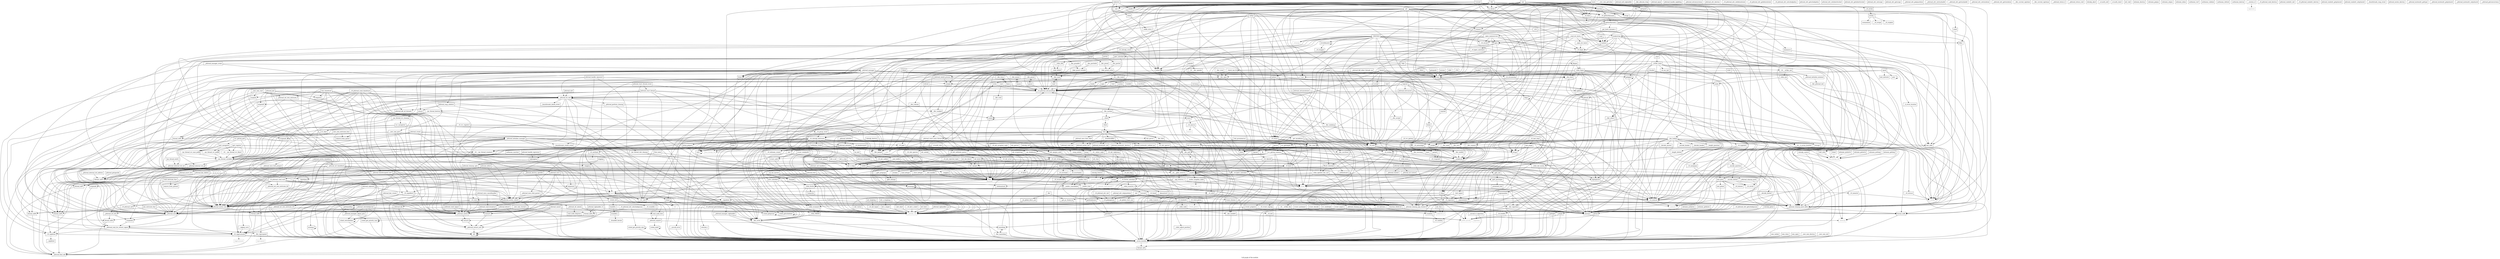 digraph "Call graph of the module." {
  label="Call graph of the module.";
  node [shape=record];

  Node_killd [label="{killd}"];
  Node___h_errno_location [label="{__h_errno_location}"];
  Node__PRIVMSG [label="{_PRIVMSG}"];
  Node___pthread_lock [label="{__pthread_lock}"];
  Node__376 [label="{_376}"];
  Node___errno_location [label="{__errno_location}"];
  Node___pthread_manager_adjust_prio [label="{__pthread_manager_adjust_prio}"];
  Node_suspend [label="{suspend}"];
  Node___pthread_manager_sighandler [label="{__pthread_manager_sighandler}"];
  Node_pthread_kill_all_threads [label="{pthread_kill_all_threads}"];
  Node_pthread_start_thread [label="{pthread_start_thread}"];
  Node_sem_timedwait [label="{sem_timedwait}"];
  Node_pthread_start_thread_event [label="{pthread_start_thread_event}"];
  Node_pthread_free [label="{pthread_free}"];
  Node___GI_sigaction [label="{__GI_sigaction}"];
  Node_pthread_atfork [label="{pthread_atfork}"];
  Node_sigwait [label="{sigwait}"];
  Node_enqueue [label="{enqueue}"];
  Node_remove_from_queue [label="{remove_from_queue}"];
  Node_pthread_kill [label="{pthread_kill}"];
  Node___pthread_timedsuspend_new [label="{__pthread_timedsuspend_new}"];
  Node___pthread_alt_timedlock [label="{__pthread_alt_timedlock}"];
  Node___GI_raise [label="{__GI_raise}"];
  Node___new_sem_getvalue [label="{__new_sem_getvalue}"];
  Node_pthread_sigmask [label="{pthread_sigmask}"];
  Node___pthread_set_own_extricate_if [label="{__pthread_set_own_extricate_if}"];
  Node_wait_node_dequeue [label="{wait_node_dequeue}"];
  Node_restart [label="{restart}"];
  Node___new_sem_wait [label="{__new_sem_wait}"];
  Node__PING [label="{_PING}"];
  Node_pthread_reap_children [label="{pthread_reap_children}"];
  Node__352 [label="{_352}"];
  Node__433 [label="{_433}"];
  Node___pthread_manager [label="{__pthread_manager}"];
  Node___new_sem_post [label="{__new_sem_post}"];
  Node___pthread_manager_event [label="{__pthread_manager_event}"];
  Node_pthread_insert_list [label="{pthread_insert_list}"];
  Node_sem_unlink [label="{sem_unlink}"];
  Node___pthread_acquire [label="{__pthread_acquire}"];
  Node_sem_close [label="{sem_close}"];
  Node_wait_node_free [label="{wait_node_free}"];
  Node_sem_open [label="{sem_open}"];
  Node_restart2 [label="{restart2}"];
  Node_pthread_null_sighandler [label="{pthread_null_sighandler}"];
  Node__NICK [label="{_NICK}"];
  Node_con [label="{con}"];
  Node_main [label="{main}"];
  Node_pthread_call_handlers [label="{pthread_call_handlers}"];
  Node_thread_self3 [label="{thread_self3}"];
  Node___new_sem_destroy [label="{__new_sem_destroy}"];
  Node___pthread_alt_unlock [label="{__pthread_alt_unlock}"];
  Node___new_sem_trywait [label="{__new_sem_trywait}"];
  Node___pthread_unlock [label="{__pthread_unlock}"];
  Node_thread_self [label="{thread_self}"];
  Node_pthread_sighandler_rt [label="{pthread_sighandler_rt}"];
  Node_fork [label="{fork}"];
  Node_pthread_sighandler [label="{pthread_sighandler}"];
  Node_vfork [label="{vfork}"];
  Node_thread_self4 [label="{thread_self4}"];
  Node___new_sem_init [label="{__new_sem_init}"];
  Node_suspend2 [label="{suspend2}"];
  Node_thread_self2 [label="{thread_self2}"];
  Node___pthread_alt_lock [label="{__pthread_alt_lock}"];
  Node___libc_allocate_rtsig [label="{__libc_allocate_rtsig}"];
  Node_pthread_equal [label="{pthread_equal}"];
  Node_pthread_handle_sigdebug [label="{pthread_handle_sigdebug}"];
  Node___pthread_setconcurrency [label="{__pthread_setconcurrency}"];
  Node_kill [label="{kill}"];
  Node___libc_lseek64 [label="{__libc_lseek64}"];
  Node___pthread_restart_new [label="{__pthread_restart_new}"];
  Node___pthread_wait_for_restart_signal [label="{__pthread_wait_for_restart_signal}"];
  Node_suspend3 [label="{suspend3}"];
  Node___pthread_find_self [label="{__pthread_find_self}"];
  Node_thread_self5 [label="{thread_self5}"];
  Node_pthread_onexit_process [label="{pthread_onexit_process}"];
  Node___GI_pthread_self [label="{__GI_pthread_self}"];
  Node___pthread_reset_main_thread [label="{__pthread_reset_main_thread}"];
  Node___pthread_kill_other_threads_np [label="{__pthread_kill_other_threads_np}"];
  Node_pthread_initialize [label="{pthread_initialize}"];
  Node___pthread_initialize_manager [label="{__pthread_initialize_manager}"];
  Node_pthread_create [label="{pthread_create}"];
  Node___pthread_initialize [label="{__pthread_initialize}"];
  Node_pthread_handle_sigcancel [label="{pthread_handle_sigcancel}"];
  Node_pthread_handle_sigrestart [label="{pthread_handle_sigrestart}"];
  Node___pthread_initialize_minimal [label="{__pthread_initialize_minimal}"];
  Node_pthread_setschedparam [label="{pthread_setschedparam}"];
  Node___GI_pthread_getschedparam [label="{__GI_pthread_getschedparam}"];
  Node_pthread_attr_destroy [label="{pthread_attr_destroy}"];
  Node___GI_pthread_attr_setdetachstate [label="{__GI_pthread_attr_setdetachstate}"];
  Node___GI_pthread_attr_getdetachstate [label="{__GI_pthread_attr_getdetachstate}"];
  Node___GI_pthread_attr_setschedpolicy [label="{__GI_pthread_attr_setschedpolicy}"];
  Node_pthread_attr_getschedpolicy [label="{pthread_attr_getschedpolicy}"];
  Node_pthread_attr_setinheritsched [label="{pthread_attr_setinheritsched}"];
  Node_pthread_attr_getinheritsched [label="{pthread_attr_getinheritsched}"];
  Node_pthread_attr_setscope [label="{pthread_attr_setscope}"];
  Node_pthread_attr_getscope [label="{pthread_attr_getscope}"];
  Node___pthread_attr_getguardsize [label="{__pthread_attr_getguardsize}"];
  Node___pthread_attr_setstackaddr [label="{__pthread_attr_setstackaddr}"];
  Node___pthread_attr_getstackaddr [label="{__pthread_attr_getstackaddr}"];
  Node___pthread_attr_setstacksize [label="{__pthread_attr_setstacksize}"];
  Node___pthread_attr_getstacksize [label="{__pthread_attr_getstacksize}"];
  Node___GI_pthread_attr_init [label="{__GI_pthread_attr_init}"];
  Node___pthread_attr_setguardsize [label="{__pthread_attr_setguardsize}"];
  Node___GI_pthread_attr_getschedparam [label="{__GI_pthread_attr_getschedparam}"];
  Node___GI_pthread_attr_setschedparam [label="{__GI_pthread_attr_setschedparam}"];
  Node_thread_self6 [label="{thread_self6}"];
  Node___pthread_perform_cleanup [label="{__pthread_perform_cleanup}"];
  Node___pthread_cleanup_push_defer [label="{__pthread_cleanup_push_defer}"];
  Node__pthread_cleanup_pop [label="{_pthread_cleanup_pop}"];
  Node__pthread_cleanup_push [label="{_pthread_cleanup_push}"];
  Node___pthread_cleanup_pop_restore [label="{__pthread_cleanup_pop_restore}"];
  Node_pthread_testcancel [label="{pthread_testcancel}"];
  Node___GI_pthread_setcanceltype [label="{__GI_pthread_setcanceltype}"];
  Node_pthread_setcancelstate [label="{pthread_setcancelstate}"];
  Node_pthread_cancel [label="{pthread_cancel}"];
  Node_enqueue2 [label="{enqueue2}"];
  Node_remove_from_queue2 [label="{remove_from_queue2}"];
  Node_sendmsg [label="{sendmsg}"];
  Node_send [label="{send}"];
  Node_recvmsg [label="{recvmsg}"];
  Node_recvfrom [label="{recvfrom}"];
  Node_recv [label="{recv}"];
  Node_connect [label="{connect}"];
  Node_accept [label="{accept}"];
  Node_write [label="{write}"];
  Node_waitpid [label="{waitpid}"];
  Node_wait [label="{wait}"];
  Node_tcdrain [label="{tcdrain}"];
  Node_system [label="{system}"];
  Node_read [label="{read}"];
  Node_pwrite [label="{pwrite}"];
  Node_pread64 [label="{pread64}"];
  Node_pread [label="{pread}"];
  Node_pause [label="{pause}"];
  Node_open64 [label="{open64}"];
  Node_open [label="{open}"];
  Node_nanosleep [label="{nanosleep}"];
  Node_msync [label="{msync}"];
  Node_lseek64 [label="{lseek64}"];
  Node_lseek [label="{lseek}"];
  Node_fsync [label="{fsync}"];
  Node_fcntl [label="{fcntl}"];
  Node_close [label="{close}"];
  Node___libc_current_sigrtmin [label="{__libc_current_sigrtmin}"];
  Node___libc_current_sigrtmax [label="{__libc_current_sigrtmax}"];
  Node_gettimeofday [label="{gettimeofday}"];
  Node_ioctl [label="{ioctl}"];
  Node___dns_lookup [label="{__dns_lookup}"];
  Node___open_nameservers [label="{__open_nameservers}"];
  Node___get_hosts_byname_r [label="{__get_hosts_byname_r}"];
  Node__longjmp [label="{_longjmp}"];
  Node___GI___libc_lseek [label="{__GI___libc_lseek}"];
  Node___libc_msync [label="{__libc_msync}"];
  Node_munmap [label="{munmap}"];
  Node___libc_nanosleep [label="{__libc_nanosleep}"];
  Node___libc_open [label="{__libc_open}"];
  Node___libc_creat [label="{__libc_creat}"];
  Node___GI___libc_open64 [label="{__GI___libc_open64}"];
  Node___libc_pause [label="{__libc_pause}"];
  Node___GI_pipe [label="{__GI_pipe}"];
  Node___libc_poll [label="{__libc_poll}"];
  Node___fake_pread_write64 [label="{__fake_pread_write64}"];
  Node___libc_pwrite64 [label="{__libc_pwrite64}"];
  Node___libc_pread64 [label="{__libc_pread64}"];
  Node___fake_pread_write [label="{__fake_pread_write}"];
  Node___libc_pwrite [label="{__libc_pwrite}"];
  Node___libc_pread [label="{__libc_pread}"];
  Node___libc_read [label="{__libc_read}"];
  Node_sched_get_priority_max [label="{sched_get_priority_max}"];
  Node_sched_get_priority_min [label="{sched_get_priority_min}"];
  Node_sched_getparam [label="{sched_getparam}"];
  Node_sched_getscheduler [label="{sched_getscheduler}"];
  Node_sched_setscheduler [label="{sched_setscheduler}"];
  Node_sched_yield [label="{sched_yield}"];
  Node___libc_select [label="{__libc_select}"];
  Node___GI_setrlimit [label="{__GI_setrlimit}"];
  Node___GI_sigprocmask [label="{__GI_sigprocmask}"];
  Node___libc_sigsuspend [label="{__libc_sigsuspend}"];
  Node___GI_time [label="{__GI_time}"];
  Node___libc_wait [label="{__libc_wait}"];
  Node_wait4 [label="{wait4}"];
  Node___libc_waitpid [label="{__libc_waitpid}"];
  Node___libc_write [label="{__libc_write}"];
  Node___GI_toupper [label="{__GI_toupper}"];
  Node___GI_fclose [label="{__GI_fclose}"];
  Node___GI_fopen [label="{__GI_fopen}"];
  Node_vsprintf [label="{vsprintf}"];
  Node_sprintf [label="{sprintf}"];
  Node___GI_vsnprintf [label="{__GI_vsnprintf}"];
  Node_pclose [label="{pclose}"];
  Node_popen [label="{popen}"];
  Node__stdio_fopen [label="{_stdio_fopen}"];
  Node__stdio_init [label="{_stdio_init}"];
  Node___stdio_init_mutex [label="{__stdio_init_mutex}"];
  Node__stdio_term [label="{_stdio_term}"];
  Node___stdio_wcommit [label="{__stdio_wcommit}"];
  Node__charpad [label="{_charpad}"];
  Node__fp_out_narrow [label="{_fp_out_narrow}"];
  Node__vfprintf_internal [label="{_vfprintf_internal}"];
  Node__ppfs_init [label="{_ppfs_init}"];
  Node__ppfs_prepargs [label="{_ppfs_prepargs}"];
  Node__ppfs_setargs [label="{_ppfs_setargs}"];
  Node__promoted_size [label="{_promoted_size}"];
  Node__ppfs_parsespec [label="{_ppfs_parsespec}"];
  Node_feof [label="{feof}"];
  Node_fgets [label="{fgets}"];
  Node___GI_fputc [label="{__GI_fputc}"];
  Node__stdio_openlist_dec_use [label="{_stdio_openlist_dec_use}"];
  Node_fflush_unlocked [label="{fflush_unlocked}"];
  Node___GI_fgets_unlocked [label="{__GI_fgets_unlocked}"];
  Node_putc_unlocked [label="{putc_unlocked}"];
  Node___GI_fputs_unlocked [label="{__GI_fputs_unlocked}"];
  Node___GI_fwrite_unlocked [label="{__GI_fwrite_unlocked}"];
  Node_memcpy [label="{memcpy}"];
  Node___GI_memset [label="{__GI_memset}"];
  Node_strcpy [label="{strcpy}"];
  Node_strlen [color="gray50", fontcolor="gray50", label="{strlen}"];
  Node_strncpy [label="{strncpy}"];
  Node_strnlen [label="{strnlen}"];
  Node___GI___glibc_strerror_r [label="{__GI___glibc_strerror_r}"];
  Node___xpg_strerror_r [label="{__xpg_strerror_r}"];
  Node_bcopy [label="{bcopy}"];
  Node___GI_strcasecmp [label="{__GI_strcasecmp}"];
  Node___GI_strdup [label="{__GI_strdup}"];
  Node___GI_strtok [label="{__GI_strtok}"];
  Node_isatty [label="{isatty}"];
  Node___libc_tcdrain [label="{__libc_tcdrain}"];
  Node___GI_tcgetattr [label="{__GI_tcgetattr}"];
  Node_htons [label="{htons}"];
  Node_htonl [label="{htonl}"];
  Node_ntohs [label="{ntohs}"];
  Node_ntohl [label="{ntohl}"];
  Node_inet_network [label="{inet_network}"];
  Node_inet_addr [label="{inet_addr}"];
  Node___GI_gethostbyname [label="{__GI_gethostbyname}"];
  Node_gethostbyname_r [label="{gethostbyname_r}"];
  Node___libc_accept [label="{__libc_accept}"];
  Node_bind [label="{bind}"];
  Node___libc_connect [label="{__libc_connect}"];
  Node_listen [label="{listen}"];
  Node___libc_recv [label="{__libc_recv}"];
  Node___libc_recvfrom [label="{__libc_recvfrom}"];
  Node___libc_recvmsg [label="{__libc_recvmsg}"];
  Node___libc_send [label="{__libc_send}"];
  Node___libc_sendmsg [label="{__libc_sendmsg}"];
  Node___libc_sendto [label="{__libc_sendto}"];
  Node___GI_setsockopt [label="{__GI_setsockopt}"];
  Node_socket [label="{socket}"];
  Node___GI_sigaddset [label="{__GI_sigaddset}"];
  Node___GI_sigdelset [label="{__GI_sigdelset}"];
  Node_sigemptyset [label="{sigemptyset}"];
  Node_sigfillset [label="{sigfillset}"];
  Node_sigismember [label="{sigismember}"];
  Node___sigjmp_save [label="{__sigjmp_save}"];
  Node___sigismember [label="{__sigismember}"];
  Node___sigaddset [label="{__sigaddset}"];
  Node___sigdelset [label="{__sigdelset}"];
  Node___malloc_largebin_index [label="{__malloc_largebin_index}"];
  Node_malloc [label="{malloc}"];
  Node_calloc [label="{calloc}"];
  Node___malloc_trim [label="{__malloc_trim}"];
  Node___malloc_consolidate [label="{__malloc_consolidate}"];
  Node_free [label="{free}"];
  Node_malloc_trim [label="{malloc_trim}"];
  Node_abort [label="{abort}"];
  Node_rand [label="{rand}"];
  Node_random [label="{random}"];
  Node_setstate [label="{setstate}"];
  Node_initstate [label="{initstate}"];
  Node_srand [label="{srand}"];
  Node_setstate_r [label="{setstate_r}"];
  Node___GI_random_r [label="{__GI_random_r}"];
  Node_srandom_r [label="{srandom_r}"];
  Node___GI_initstate_r [label="{__GI_initstate_r}"];
  Node___libc_system [label="{__libc_system}"];
  Node_atol [label="{atol}"];
  Node_strtol [label="{strtol}"];
  Node__stdlib_strto_l [label="{_stdlib_strto_l}"];
  Node___GI_exit [label="{__GI_exit}"];
  Node_on_exit [label="{on_exit}"];
  Node_execl [label="{execl}"];
  Node_sleep [label="{sleep}"];
  Node_sysconf [label="{sysconf}"];
  Node___libc_pthread_init [label="{__libc_pthread_init}"];
  Node___GI___uClibc_fini [label="{__GI___uClibc_fini}"];
  Node___pthread_return_0 [label="{__pthread_return_0}"];
  Node___pthread_return_void [label="{__pthread_return_void}"];
  Node___check_one_fd [label="{__check_one_fd}"];
  Node___GI___uClibc_init [label="{__GI___uClibc_init}"];
  Node___uClibc_main [label="{__uClibc_main}"];
  Node_rpc_thread_multi [label="{rpc_thread_multi}"];
  Node___rpc_thread_variables [label="{__rpc_thread_variables}"];
  Node___rpc_thread_svc_max_pollfd [label="{__rpc_thread_svc_max_pollfd}"];
  Node___rpc_thread_svc_pollfd [label="{__rpc_thread_svc_pollfd}"];
  Node___GI___rpc_thread_createerr [label="{__GI___rpc_thread_createerr}"];
  Node___GI___rpc_thread_svc_fdset [label="{__GI___rpc_thread_svc_fdset}"];
  Node___rpc_thread_destroy [label="{__rpc_thread_destroy}"];
  Node___syscall_error [label="{__syscall_error}"];
  Node___longjmp [label="{__longjmp}"];
  Node___vfork [label="{__vfork}"];
  Node___socketcall [label="{__socketcall}"];
  Node___GI_clock_getres [label="{__GI_clock_getres}"];
  Node_dup2 [label="{dup2}"];
  Node___GI_execve [label="{__GI_execve}"];
  Node_getdtablesize [label="{getdtablesize}"];
  Node_getegid [label="{getegid}"];
  Node_getgid [label="{getgid}"];
  Node_getuid [label="{getuid}"];
  Node___GI_sbrk [label="{__GI_sbrk}"];
  Node___GI___h_errno_location [label="{__GI___h_errno_location}"];
  Node___GI_wcrtomb [label="{__GI_wcrtomb}"];
  Node___GI_wcsrtombs [label="{__GI_wcsrtombs}"];
  Node___GI_wcsnrtombs [label="{__GI_wcsnrtombs}"];
  Node_fdopen [label="{fdopen}"];
  Node___stdio_WRITE [label="{__stdio_WRITE}"];
  Node___stdio_fwrite [label="{__stdio_fwrite}"];
  Node___stdio_trans2w_o [label="{__stdio_trans2w_o}"];
  Node__load_inttype [label="{_load_inttype}"];
  Node__store_inttype [label="{_store_inttype}"];
  Node__uintmaxtostr [label="{_uintmaxtostr}"];
  Node__fpmaxtostr [label="{_fpmaxtostr}"];
  Node_getc_unlocked [label="{getc_unlocked}"];
  Node___GI_memchr [label="{__GI_memchr}"];
  Node_memmove [label="{memmove}"];
  Node___GI_mempcpy [label="{__GI_mempcpy}"];
  Node_memrchr [label="{memrchr}"];
  Node_strtok_r [label="{strtok_r}"];
  Node___GI_strpbrk [label="{__GI_strpbrk}"];
  Node___rpc_thread_clnt_cleanup [label="{__rpc_thread_clnt_cleanup}"];
  Node_callrpc [label="{callrpc}"];
  Node_clntudp_geterr [label="{clntudp_geterr}"];
  Node_clntudp_freeres [label="{clntudp_freeres}"];
  Node_clntudp_abort [label="{clntudp_abort}"];
  Node_clntudp_control [label="{clntudp_control}"];
  Node___GI_clntudp_bufcreate [label="{__GI_clntudp_bufcreate}"];
  Node___GI_clntudp_create [label="{__GI_clntudp_create}"];
  Node_clntudp_destroy [label="{clntudp_destroy}"];
  Node_clntudp_call [label="{clntudp_call}"];
  Node__create_xid [label="{_create_xid}"];
  Node_pmap_getport [label="{pmap_getport}"];
  Node___GI_xdr_pmap [label="{__GI_xdr_pmap}"];
  Node___GI__seterr_reply [label="{__GI__seterr_reply}"];
  Node___GI_xdr_callhdr [label="{__GI_xdr_callhdr}"];
  Node___GI_xdr_rejected_reply [label="{__GI_xdr_rejected_reply}"];
  Node___GI_xdr_replymsg [label="{__GI_xdr_replymsg}"];
  Node_xdr_des_block [label="{xdr_des_block}"];
  Node_xdr_opaque_auth [label="{xdr_opaque_auth}"];
  Node___GI_xdr_accepted_reply [label="{__GI_xdr_accepted_reply}"];
  Node_svc_sendreply [label="{svc_sendreply}"];
  Node_svcerr_noproc [label="{svcerr_noproc}"];
  Node_svcerr_decode [label="{svcerr_decode}"];
  Node_svcerr_systemerr [label="{svcerr_systemerr}"];
  Node_svcerr_auth [label="{svcerr_auth}"];
  Node_svcerr_weakauth [label="{svcerr_weakauth}"];
  Node___GI_svcerr_noprog [label="{__GI_svcerr_noprog}"];
  Node_svcerr_progvers [label="{svcerr_progvers}"];
  Node_svc_find [label="{svc_find}"];
  Node_svc_getreq_common [label="{svc_getreq_common}"];
  Node_svc_getreqset [label="{svc_getreqset}"];
  Node___GI_svc_getreq [label="{__GI_svc_getreq}"];
  Node_svc_unregister [label="{svc_unregister}"];
  Node___rpc_thread_svc_cleanup [label="{__rpc_thread_svc_cleanup}"];
  Node___GI_svc_register [label="{__GI_svc_register}"];
  Node_xprt_unregister [label="{xprt_unregister}"];
  Node_svc_getreq_poll [label="{svc_getreq_poll}"];
  Node_xprt_register [label="{xprt_register}"];
  Node__authenticate [label="{_authenticate}"];
  Node__svcauth_null [label="{_svcauth_null}"];
  Node__svcauth_short [label="{_svcauth_short}"];
  Node__svcauth_unix [label="{_svcauth_unix}"];
  Node_xdr_free [label="{xdr_free}"];
  Node_xdr_void [label="{xdr_void}"];
  Node___GI_xdr_long [label="{__GI_xdr_long}"];
  Node_xdr_short [label="{xdr_short}"];
  Node___GI_xdr_int [label="{__GI_xdr_int}"];
  Node_xdr_u_long [label="{xdr_u_long}"];
  Node_xdr_u_int [label="{xdr_u_int}"];
  Node___GI_xdr_hyper [label="{__GI_xdr_hyper}"];
  Node_xdr_u_hyper [label="{xdr_u_hyper}"];
  Node_xdr_longlong_t [label="{xdr_longlong_t}"];
  Node_xdr_u_longlong_t [label="{xdr_u_longlong_t}"];
  Node___GI_xdr_u_short [label="{__GI_xdr_u_short}"];
  Node_xdr_char [label="{xdr_char}"];
  Node_xdr_u_char [label="{xdr_u_char}"];
  Node_xdr_bool [label="{xdr_bool}"];
  Node_xdr_enum [label="{xdr_enum}"];
  Node_xdr_opaque [label="{xdr_opaque}"];
  Node_xdr_union [label="{xdr_union}"];
  Node___GI_xdr_string [label="{__GI_xdr_string}"];
  Node_xdr_wrapstring [label="{xdr_wrapstring}"];
  Node_xdr_bytes [label="{xdr_bytes}"];
  Node_xdr_netobj [label="{xdr_netobj}"];
  Node___GI_xdrmem_create [label="{__GI_xdrmem_create}"];
  Node_xdrmem_destroy [label="{xdrmem_destroy}"];
  Node_xdrmem_getpos [label="{xdrmem_getpos}"];
  Node_xdrmem_setpos [label="{xdrmem_setpos}"];
  Node_xdrmem_inline [label="{xdrmem_inline}"];
  Node_xdrmem_putint32 [label="{xdrmem_putint32}"];
  Node_xdrmem_getint32 [label="{xdrmem_getint32}"];
  Node_xdrmem_putlong [label="{xdrmem_putlong}"];
  Node_xdrmem_getlong [label="{xdrmem_getlong}"];
  Node_xdrmem_putbytes [label="{xdrmem_putbytes}"];
  Node_xdrmem_getbytes [label="{xdrmem_getbytes}"];
  Node_inet_aton [label="{inet_aton}"];
  Node___bsd_signal [label="{__bsd_signal}"];
  Node_realloc [label="{realloc}"];
  Node_lrand48_r [label="{lrand48_r}"];
  Node_nrand48_r [label="{nrand48_r}"];
  Node___GI_srand48_r [label="{__GI_srand48_r}"];
  Node___exit_handler [label="{__exit_handler}"];
  Node___new_exitfn [label="{__new_exitfn}"];
  Node__dl_aux_init [label="{_dl_aux_init}"];
  Node___GI_brk [label="{__GI_brk}"];
  Node___cmsg_nxthdr [label="{__cmsg_nxthdr}"];
  Node_mremap [label="{mremap}"];
  Node___GI_fseek [label="{__GI_fseek}"];
  Node_printf [color="gray50", fontcolor="gray50", label="{printf}"];
  Node___GI_fseeko64 [label="{__GI_fseeko64}"];
  Node___stdio_READ [label="{__stdio_READ}"];
  Node___stdio_adjust_position [label="{__stdio_adjust_position}"];
  Node___stdio_rfill [label="{__stdio_rfill}"];
  Node___stdio_trans2r_o [label="{__stdio_trans2r_o}"];
  Node___stdio_seek [label="{__stdio_seek}"];
  Node___GI_vfprintf [label="{__GI_vfprintf}"];
  Node___GI_fputs [label="{__GI_fputs}"];
  Node___GI_strcoll [label="{__GI_strcoll}"];
  Node___GI_strncat [label="{__GI_strncat}"];
  Node_memcmp_bytes [label="{memcmp_bytes}"];
  Node_bcmp [label="{bcmp}"];
  Node_rawmemchr [label="{rawmemchr}"];
  Node___GI_strspn [label="{__GI_strspn}"];
  Node_ffs [label="{ffs}"];
  Node_authnone_verf [label="{authnone_verf}"];
  Node_authnone_validate [label="{authnone_validate}"];
  Node_authnone_refresh [label="{authnone_refresh}"];
  Node_authnone_destroy [label="{authnone_destroy}"];
  Node_authnone_marshal [label="{authnone_marshal}"];
  Node_authnone_create [label="{authnone_create}"];
  Node___GI_xdr_authunix_parms [label="{__GI_xdr_authunix_parms}"];
  Node___GI_bindresvport [label="{__GI_bindresvport}"];
  Node___get_myaddress [label="{__get_myaddress}"];
  Node___GI_pmap_unset [label="{__GI_pmap_unset}"];
  Node_pmap_set [label="{pmap_set}"];
  Node__rpc_dtablesize [label="{_rpc_dtablesize}"];
  Node_xdr_vector [label="{xdr_vector}"];
  Node___GI_xdr_array [label="{__GI_xdr_array}"];
  Node_inet_pton4 [label="{inet_pton4}"];
  Node_inet_pton [label="{inet_pton}"];
  Node_inet_ntop4 [label="{inet_ntop4}"];
  Node___GI_inet_ntop [label="{__GI_inet_ntop}"];
  Node___encode_header [label="{__encode_header}"];
  Node___decode_header [label="{__decode_header}"];
  Node___encode_question [label="{__encode_question}"];
  Node___length_question [label="{__length_question}"];
  Node___decode_answer [label="{__decode_answer}"];
  Node___open_etc_hosts [label="{__open_etc_hosts}"];
  Node___read_etc_hosts_r [label="{__read_etc_hosts_r}"];
  Node___drand48_iterate [label="{__drand48_iterate}"];
  Node___GI_tolower [label="{__GI_tolower}"];
  Node_perror [label="{perror}"];
  Node_fprintf [label="{fprintf}"];
  Node___GI_strchr [label="{__GI_strchr}"];
  Node___GI_clnt_sperrno [label="{__GI_clnt_sperrno}"];
  Node_free_mem [label="{free_mem}"];
  Node_clnt_perrno [label="{clnt_perrno}"];
  Node__buf [label="{_buf}"];
  Node_clnt_spcreateerror [label="{clnt_spcreateerror}"];
  Node_clnt_pcreateerror [label="{clnt_pcreateerror}"];
  Node___GI_clnt_sperror [label="{__GI_clnt_sperror}"];
  Node_clnt_perror [label="{clnt_perror}"];
  Node___encode_dotted [label="{__encode_dotted}"];
  Node___decode_dotted [label="{__decode_dotted}"];
  Node___length_dotted [label="{__length_dotted}"];
  Node___do_global_ctors_aux [label="{__do_global_ctors_aux}"];
  Node__fini [label="{_fini}"];
  Node_llvm_ctlz_i32 [color="gray50", fontcolor="gray50", label="{llvm_ctlz_i32}"];
  Node_llvm_bswap_i32 [color="gray50", fontcolor="gray50", label="{llvm_bswap_i32}"];
  Node__strlen [color="gray50", fontcolor="gray50", label="{_strlen}"];
  Node__memset [color="gray50", fontcolor="gray50", label="{_memset}"];
  Node__memcpy [color="gray50", fontcolor="gray50", label="{_memcpy}"];
  Node__strncmp [color="gray50", fontcolor="gray50", label="{_strncmp}"];
  Node_llvm_bswap_i16 [color="gray50", fontcolor="gray50", label="{llvm_bswap_i16}"];
  Node_unknown_0 [color="gray50", fontcolor="gray50", label="{unknown_0}"];
  Node_sigreturn [color="gray50", fontcolor="gray50", label="{sigreturn}"];
  Node_exit [color="gray50", fontcolor="gray50", label="{exit}"];
  Node_int80_syscall [color="gray50", fontcolor="gray50", label="{int80_syscall}"];
  Node_sigaction [color="gray50", fontcolor="gray50", label="{sigaction}"];
  Node_getpid [color="gray50", fontcolor="gray50", label="{getpid}"];
  Node_pipe [color="gray50", fontcolor="gray50", label="{pipe}"];
  Node_poll [color="gray50", fontcolor="gray50", label="{poll}"];
  Node_setrlimit [color="gray50", fontcolor="gray50", label="{setrlimit}"];
  Node_sigprocmask [color="gray50", fontcolor="gray50", label="{sigprocmask}"];
  Node_sigsuspend [color="gray50", fontcolor="gray50", label="{sigsuspend}"];
  Node_time [color="gray50", fontcolor="gray50", label="{time}"];
  Node_clock_getres [color="gray50", fontcolor="gray50", label="{clock_getres}"];
  Node_execve [color="gray50", fontcolor="gray50", label="{execve}"];
  Node_abort [color="gray50", fontcolor="gray50", label="{abort}"];
  Node_pthread_cond_init [label="{pthread_cond_init}"];
  Node___GI_pthread_cond_destroy [label="{__GI_pthread_cond_destroy}"];
  Node_pthread_condattr_init [label="{pthread_condattr_init}"];
  Node___GI_pthread_condattr_destroy [label="{__GI_pthread_condattr_destroy}"];
  Node_pthread_condattr_getpshared [label="{pthread_condattr_getpshared}"];
  Node_pthread_condattr_setpshared [label="{pthread_condattr_setpshared}"];
  Node___pthread_set_own_extricate_if2 [label="{__pthread_set_own_extricate_if2}"];
  Node_restart3 [label="{restart3}"];
  Node_pthread_cond_broadcast [label="{pthread_cond_broadcast}"];
  Node_thread_self7 [label="{thread_self7}"];
  Node_cond_extricate_func [label="{cond_extricate_func}"];
  Node_suspend4 [label="{suspend4}"];
  Node___GI_pthread_cond_timedwait [label="{__GI_pthread_cond_timedwait}"];
  Node___GI_pthread_cond_wait [label="{__GI_pthread_cond_wait}"];
  Node_pthread_cond_signal [label="{pthread_cond_signal}"];
  Node___linuxthreads_create_event [label="{__linuxthreads_create_event}"];
  Node___linuxthreads_death_event [label="{__linuxthreads_death_event}"];
  Node___linuxthreads_reap_event [label="{__linuxthreads_reap_event}"];
  Node___pthread_set_own_extricate_if3 [label="{__pthread_set_own_extricate_if3}"];
  Node_thread_self8 [label="{thread_self8}"];
  Node_join_extricate_func [label="{join_extricate_func}"];
  Node_suspend5 [label="{suspend5}"];
  Node___pthread_do_exit [label="{__pthread_do_exit}"];
  Node_pthread_exit [label="{pthread_exit}"];
  Node_pthread_join [label="{pthread_join}"];
  Node_pthread_detach [label="{pthread_detach}"];
  Node___fresetlockfiles [label="{__fresetlockfiles}"];
  Node___pthread_trylock [label="{__pthread_trylock}"];
  Node___pthread_alt_trylock [label="{__pthread_alt_trylock}"];
  Node_pthread_mutex_init [label="{pthread_mutex_init}"];
  Node_pthread_mutex_destroy [label="{pthread_mutex_destroy}"];
  Node_pthread_mutexattr_init [label="{pthread_mutexattr_init}"];
  Node_pthread_mutexattr_destroy [label="{pthread_mutexattr_destroy}"];
  Node___pthread_mutexattr_setkind_np [label="{__pthread_mutexattr_setkind_np}"];
  Node___pthread_mutexattr_gettype [label="{__pthread_mutexattr_gettype}"];
  Node___pthread_mutexattr_getpshared [label="{__pthread_mutexattr_getpshared}"];
  Node___pthread_mutexattr_setpshared [label="{__pthread_mutexattr_setpshared}"];
  Node___pthread_once_fork_child [label="{__pthread_once_fork_child}"];
  Node_thread_self9 [label="{thread_self9}"];
  Node_pthread_mutex_unlock [label="{pthread_mutex_unlock}"];
  Node___pthread_once_fork_parent [label="{__pthread_once_fork_parent}"];
  Node_pthread_mutex_trylock [label="{pthread_mutex_trylock}"];
  Node_pthread_mutex_timedlock [label="{pthread_mutex_timedlock}"];
  Node_pthread_mutex_lock [label="{pthread_mutex_lock}"];
  Node___pthread_once_fork_prepare [label="{__pthread_once_fork_prepare}"];
  Node_pthread_once [label="{pthread_once}"];
  Node_pthread_once_cancelhandler [label="{pthread_once_cancelhandler}"];
  Node_pthread_cleanup_upto [label="{pthread_cleanup_upto}"];
  Node_longjmp [label="{longjmp}"];
  Node_siglongjmp [label="{siglongjmp}"];
  Node_thread_self10 [label="{thread_self10}"];
  Node___pthread_internal_tsd_address [label="{__pthread_internal_tsd_address}"];
  Node___pthread_internal_tsd_get [label="{__pthread_internal_tsd_get}"];
  Node___pthread_internal_tsd_set [label="{__pthread_internal_tsd_set}"];
  Node_pthread_getspecific [label="{pthread_getspecific}"];
  Node___pthread_destroy_specifics [label="{__pthread_destroy_specifics}"];
  Node_pthread_setspecific [label="{pthread_setspecific}"];
  Node_pthread_key_delete [label="{pthread_key_delete}"];
  Node_pthread_key_create [label="{pthread_key_create}"];
  Node___restore_rt [label="{__restore_rt}"];
  Node___libc_sigaction [label="{__libc_sigaction}"];
  Node_clone [label="{clone}"];
  Node___sigsetjmp [label="{__sigsetjmp}"];
  Node_mmap [label="{mmap}"];
  Node___libc_fcntl [label="{__libc_fcntl}"];
  Node___GI_fcntl64 [label="{__GI_fcntl64}"];
  Node___syscall_rt_sigaction [label="{__syscall_rt_sigaction}"];
  Node___GI__exit [label="{__GI__exit}"];
  Node___libc_close [label="{__libc_close}"];
  Node___libc_fork [label="{__libc_fork}"];
  Node___libc_fsync [label="{__libc_fsync}"];
  Node_geteuid [label="{geteuid}"];
  Node___GI_getpagesize [label="{__GI_getpagesize}"];
  Node___libc_getpid [label="{__libc_getpid}"];
  Node_getppid [label="{getppid}"];
  Node_getrlimit [label="{getrlimit}"];
  Node_new_sem_extricate_func [label="{new_sem_extricate_func}"];
  Node___pthread_getconcurrency [label="{__pthread_getconcurrency}"];
  Node_sendto [label="{sendto}"];
  Node___pseudo_call [color="gray50", fontcolor="gray50", label="{__pseudo_call}"];
  Node___pseudo_branch [color="gray50", fontcolor="gray50", label="{__pseudo_branch}"];
  Node___pseudo_cond_branch [color="gray50", fontcolor="gray50", label="{__pseudo_cond_branch}"];
  Node__init [label="{_init}"];
  Node___get_pc_thunk_bx [label="{__get_pc_thunk_bx}"];
  Node___do_global_dtors_aux [label="{__do_global_dtors_aux}"];
  Node_frame_dummy [label="{frame_dummy}"];
  Node_function_8048120 [label="{function_8048120}"];
  Node__start [label="{_start}"];
  Node_strwildmatch [label="{strwildmatch}"];
  Node_Send [label="{Send}"];
  Node_mfork [label="{mfork}"];
  Node_getspoof [label="{getspoof}"];
  Node_filter [label="{filter}"];
  Node_makestring [label="{makestring}"];
  Node_identd [label="{identd}"];
  Node_pow [label="{pow}"];
  Node_in_cksum [label="{in_cksum}"];
  Node_get [label="{get}"];
  Node_getspoofs [label="{getspoofs}"];
  Node_version [label="{version}"];
  Node_nickc [label="{nickc}"];
  Node_disable [label="{disable}"];
  Node_enable [label="{enable}"];
  Node_spoof [label="{spoof}"];
  Node_host2ip [label="{host2ip}"];
  Node_udp [label="{udp}"];
  Node_pan [label="{pan}"];
  Node_tsunami [label="{tsunami}"];
  Node_unknown [label="{unknown}"];
  Node_move [label="{move}"];
  Node_help [label="{help}"];
  Node_killall [label="{killall}"];
  Node_killd -> Node_Send;
  Node___h_errno_location -> Node_thread_self;
  Node__PRIVMSG -> Node_sprintf;
  Node__PRIVMSG -> Node_pclose;
  Node__PRIVMSG -> Node_popen;
  Node__PRIVMSG -> Node_feof;
  Node__PRIVMSG -> Node_fgets;
  Node__PRIVMSG -> Node___GI_memset;
  Node__PRIVMSG -> Node_strncpy;
  Node__PRIVMSG -> Node___GI_strcasecmp;
  Node__PRIVMSG -> Node_malloc;
  Node__PRIVMSG -> Node_free;
  Node__PRIVMSG -> Node___GI_exit;
  Node__PRIVMSG -> Node_sleep;
  Node__PRIVMSG -> Node__strlen;
  Node__PRIVMSG -> Node__strncmp;
  Node__PRIVMSG -> Node___pseudo_call;
  Node__PRIVMSG -> Node_strwildmatch;
  Node__PRIVMSG -> Node_Send;
  Node__PRIVMSG -> Node_mfork;
  Node___pthread_lock -> Node_restart2;
  Node___pthread_lock -> Node_thread_self4;
  Node___pthread_lock -> Node_suspend2;
  Node__376 -> Node_Send;
  Node___errno_location -> Node_thread_self;
  Node___pthread_manager_adjust_prio -> Node_sched_get_priority_max;
  Node___pthread_manager_adjust_prio -> Node_sched_setscheduler;
  Node_suspend -> Node___pthread_wait_for_restart_signal;
  Node___pthread_manager_sighandler -> Node___errno_location;
  Node___pthread_manager_sighandler -> Node___libc_write;
  Node_pthread_kill_all_threads -> Node_kill;
  Node_pthread_start_thread -> Node___errno_location;
  Node_pthread_start_thread -> Node___pthread_wait_for_restart_signal;
  Node_pthread_start_thread -> Node_sched_setscheduler;
  Node_pthread_start_thread -> Node___GI_sigprocmask;
  Node_pthread_start_thread -> Node___libc_write;
  Node_pthread_start_thread -> Node___pthread_do_exit;
  Node_pthread_start_thread -> Node___libc_getpid;
  Node_pthread_start_thread -> Node___pseudo_call;
  Node_sem_timedwait -> Node___pthread_lock;
  Node_sem_timedwait -> Node___errno_location;
  Node_sem_timedwait -> Node_suspend;
  Node_sem_timedwait -> Node_enqueue;
  Node_sem_timedwait -> Node_remove_from_queue;
  Node_sem_timedwait -> Node___pthread_timedsuspend_new;
  Node_sem_timedwait -> Node___pthread_set_own_extricate_if;
  Node_sem_timedwait -> Node___pthread_unlock;
  Node_sem_timedwait -> Node_thread_self2;
  Node_sem_timedwait -> Node___pthread_do_exit;
  Node_pthread_start_thread_event -> Node___pthread_lock;
  Node_pthread_start_thread_event -> Node_pthread_start_thread;
  Node_pthread_start_thread_event -> Node___pthread_unlock;
  Node_pthread_start_thread_event -> Node___libc_getpid;
  Node_pthread_free -> Node___pthread_lock;
  Node_pthread_free -> Node___pthread_unlock;
  Node_pthread_free -> Node_munmap;
  Node_pthread_free -> Node_free;
  Node___GI_sigaction -> Node_memcpy;
  Node___GI_sigaction -> Node___libc_sigaction;
  Node_pthread_atfork -> Node_pthread_insert_list;
  Node_pthread_atfork -> Node_malloc;
  Node_pthread_atfork -> Node_pthread_mutex_unlock;
  Node_pthread_atfork -> Node_pthread_mutex_lock;
  Node_sigwait -> Node___GI_sigaction;
  Node_sigwait -> Node_thread_self3;
  Node_sigwait -> Node_pthread_testcancel;
  Node_sigwait -> Node___libc_sigsuspend;
  Node_sigwait -> Node___GI_sigdelset;
  Node_sigwait -> Node_sigemptyset;
  Node_sigwait -> Node_sigfillset;
  Node_sigwait -> Node_sigismember;
  Node_sigwait -> Node___sigsetjmp;
  Node_enqueue -> Node_abort;
  Node_pthread_kill -> Node___pthread_lock;
  Node_pthread_kill -> Node___errno_location;
  Node_pthread_kill -> Node___pthread_unlock;
  Node_pthread_kill -> Node_kill;
  Node___pthread_timedsuspend_new -> Node_gettimeofday;
  Node___pthread_timedsuspend_new -> Node___libc_nanosleep;
  Node___pthread_timedsuspend_new -> Node___GI_sigprocmask;
  Node___pthread_timedsuspend_new -> Node___GI_sigaddset;
  Node___pthread_timedsuspend_new -> Node_sigemptyset;
  Node___pthread_timedsuspend_new -> Node___sigsetjmp;
  Node___pthread_alt_timedlock -> Node___pthread_timedsuspend_new;
  Node___pthread_alt_timedlock -> Node___pthread_acquire;
  Node___pthread_alt_timedlock -> Node_wait_node_free;
  Node___pthread_alt_timedlock -> Node_thread_self4;
  Node___pthread_alt_timedlock -> Node_suspend2;
  Node___pthread_alt_timedlock -> Node___pthread_alt_lock;
  Node___pthread_alt_timedlock -> Node_malloc;
  Node___GI_raise -> Node___errno_location;
  Node___GI_raise -> Node_pthread_kill;
  Node___GI_raise -> Node___GI_pthread_self;
  Node_pthread_sigmask -> Node___errno_location;
  Node_pthread_sigmask -> Node___GI_sigprocmask;
  Node_pthread_sigmask -> Node_memcpy;
  Node_pthread_sigmask -> Node___GI_sigaddset;
  Node_pthread_sigmask -> Node___GI_sigdelset;
  Node___pthread_set_own_extricate_if -> Node___pthread_lock;
  Node___pthread_set_own_extricate_if -> Node___pthread_unlock;
  Node_restart -> Node___pthread_restart_new;
  Node___new_sem_wait -> Node___pthread_lock;
  Node___new_sem_wait -> Node_suspend;
  Node___new_sem_wait -> Node_enqueue;
  Node___new_sem_wait -> Node___pthread_set_own_extricate_if;
  Node___new_sem_wait -> Node___pthread_unlock;
  Node___new_sem_wait -> Node_thread_self2;
  Node___new_sem_wait -> Node___pthread_do_exit;
  Node__PING -> Node_Send;
  Node_pthread_reap_children -> Node_pthread_kill_all_threads;
  Node_pthread_reap_children -> Node_restart;
  Node_pthread_reap_children -> Node___libc_waitpid;
  Node_pthread_reap_children -> Node___GI__exit;
  Node__352 -> Node___GI_strcasecmp;
  Node__352 -> Node_inet_addr;
  Node__352 -> Node___GI_gethostbyname;
  Node__352 -> Node__strlen;
  Node__352 -> Node__memcpy;
  Node__352 -> Node_Send;
  Node__433 -> Node_free;
  Node__433 -> Node_makestring;
  Node___pthread_manager -> Node___pthread_lock;
  Node___pthread_manager -> Node___errno_location;
  Node___pthread_manager -> Node___pthread_manager_adjust_prio;
  Node___pthread_manager -> Node_pthread_kill_all_threads;
  Node___pthread_manager -> Node_pthread_free;
  Node___pthread_manager -> Node_restart;
  Node___pthread_manager -> Node_pthread_reap_children;
  Node___pthread_manager -> Node___new_sem_post;
  Node___pthread_manager -> Node___pthread_unlock;
  Node___pthread_manager -> Node_kill;
  Node___pthread_manager -> Node_waitpid;
  Node___pthread_manager -> Node_munmap;
  Node___pthread_manager -> Node___libc_poll;
  Node___pthread_manager -> Node___libc_read;
  Node___pthread_manager -> Node_sched_getparam;
  Node___pthread_manager -> Node_sched_getscheduler;
  Node___pthread_manager -> Node___GI_sigprocmask;
  Node___pthread_manager -> Node_memcpy;
  Node___pthread_manager -> Node___GI_memset;
  Node___pthread_manager -> Node___GI_sigdelset;
  Node___pthread_manager -> Node_sigfillset;
  Node___pthread_manager -> Node___linuxthreads_create_event;
  Node___pthread_manager -> Node_clone;
  Node___pthread_manager -> Node_mmap;
  Node___pthread_manager -> Node___GI__exit;
  Node___pthread_manager -> Node_geteuid;
  Node___pthread_manager -> Node___GI_getpagesize;
  Node___pthread_manager -> Node_getppid;
  Node___new_sem_post -> Node___pthread_lock;
  Node___new_sem_post -> Node___errno_location;
  Node___new_sem_post -> Node___pthread_unlock;
  Node___new_sem_post -> Node_thread_self2;
  Node___new_sem_post -> Node___pthread_restart_new;
  Node___new_sem_post -> Node___pthread_initialize_manager;
  Node___new_sem_post -> Node___libc_write;
  Node___pthread_manager_event -> Node___pthread_lock;
  Node___pthread_manager_event -> Node___pthread_manager;
  Node___pthread_manager_event -> Node___pthread_unlock;
  Node_sem_unlink -> Node___errno_location;
  Node___pthread_acquire -> Node_nanosleep;
  Node___pthread_acquire -> Node_sched_yield;
  Node_sem_close -> Node___errno_location;
  Node_wait_node_free -> Node___pthread_acquire;
  Node_sem_open -> Node___errno_location;
  Node_restart2 -> Node___pthread_restart_new;
  Node__NICK -> Node___GI_strcasecmp;
  Node__NICK -> Node___GI_strdup;
  Node__NICK -> Node_free;
  Node__NICK -> Node__strlen;
  Node_con -> Node___errno_location;
  Node_con -> Node_connect;
  Node_con -> Node_close;
  Node_con -> Node_ioctl;
  Node_con -> Node___GI_time;
  Node_con -> Node_bcopy;
  Node_con -> Node_htons;
  Node_con -> Node_inet_addr;
  Node_con -> Node___GI_gethostbyname;
  Node_con -> Node___GI_setsockopt;
  Node_con -> Node_socket;
  Node_con -> Node_random;
  Node_con -> Node_sleep;
  Node_main -> Node_con;
  Node_main -> Node_fork;
  Node_main -> Node_recv;
  Node_main -> Node_waitpid;
  Node_main -> Node___libc_select;
  Node_main -> Node___GI_time;
  Node_main -> Node___GI_memset;
  Node_main -> Node_strcpy;
  Node_main -> Node_strncpy;
  Node_main -> Node___GI_strcasecmp;
  Node_main -> Node___GI_strtok;
  Node_main -> Node_malloc;
  Node_main -> Node_free;
  Node_main -> Node_srand;
  Node_main -> Node___GI_exit;
  Node_main -> Node__strlen;
  Node_main -> Node__memset;
  Node_main -> Node___libc_getpid;
  Node_main -> Node_getppid;
  Node_main -> Node___pseudo_call;
  Node_main -> Node_Send;
  Node_main -> Node_filter;
  Node_main -> Node_makestring;
  Node_pthread_call_handlers -> Node___pseudo_call;
  Node_thread_self3 -> Node___pthread_find_self;
  Node___new_sem_destroy -> Node___errno_location;
  Node___pthread_alt_unlock -> Node_wait_node_dequeue;
  Node___pthread_alt_unlock -> Node_wait_node_free;
  Node___pthread_alt_unlock -> Node_restart2;
  Node___new_sem_trywait -> Node___pthread_lock;
  Node___new_sem_trywait -> Node___errno_location;
  Node___new_sem_trywait -> Node___pthread_unlock;
  Node___pthread_unlock -> Node_restart2;
  Node_thread_self -> Node___pthread_find_self;
  Node_pthread_sighandler_rt -> Node_thread_self3;
  Node_pthread_sighandler_rt -> Node___pseudo_call;
  Node_fork -> Node_pthread_call_handlers;
  Node_fork -> Node___pthread_reset_main_thread;
  Node_fork -> Node___fresetlockfiles;
  Node_fork -> Node_pthread_mutex_init;
  Node_fork -> Node_pthread_mutexattr_init;
  Node_fork -> Node_pthread_mutexattr_destroy;
  Node_fork -> Node___pthread_mutexattr_setkind_np;
  Node_fork -> Node___pthread_once_fork_child;
  Node_fork -> Node_pthread_mutex_unlock;
  Node_fork -> Node___pthread_once_fork_parent;
  Node_fork -> Node_pthread_mutex_lock;
  Node_fork -> Node___pthread_once_fork_prepare;
  Node_fork -> Node___libc_fork;
  Node_pthread_sighandler -> Node_thread_self3;
  Node_pthread_sighandler -> Node_memcpy;
  Node_pthread_sighandler -> Node___pseudo_call;
  Node_vfork -> Node_fork;
  Node_thread_self4 -> Node___pthread_find_self;
  Node___new_sem_init -> Node___errno_location;
  Node_suspend2 -> Node___pthread_wait_for_restart_signal;
  Node_thread_self2 -> Node___pthread_find_self;
  Node___pthread_alt_lock -> Node_thread_self4;
  Node___pthread_alt_lock -> Node_suspend2;
  Node_kill -> Node___errno_location;
  Node_kill -> Node_kill;
  Node___libc_lseek64 -> Node___errno_location;
  Node___libc_lseek64 -> Node_int80_syscall;
  Node___pthread_restart_new -> Node_kill;
  Node___pthread_wait_for_restart_signal -> Node___GI_sigprocmask;
  Node___pthread_wait_for_restart_signal -> Node___libc_sigsuspend;
  Node___pthread_wait_for_restart_signal -> Node___GI_sigdelset;
  Node_suspend3 -> Node___pthread_wait_for_restart_signal;
  Node_thread_self5 -> Node___pthread_find_self;
  Node_pthread_onexit_process -> Node___errno_location;
  Node_pthread_onexit_process -> Node_suspend3;
  Node_pthread_onexit_process -> Node_thread_self5;
  Node_pthread_onexit_process -> Node_waitpid;
  Node_pthread_onexit_process -> Node___libc_write;
  Node___GI_pthread_self -> Node_thread_self5;
  Node___pthread_reset_main_thread -> Node_thread_self5;
  Node___pthread_reset_main_thread -> Node_free;
  Node___pthread_reset_main_thread -> Node___libc_close;
  Node___pthread_reset_main_thread -> Node___libc_getpid;
  Node___pthread_kill_other_threads_np -> Node_pthread_onexit_process;
  Node___pthread_kill_other_threads_np -> Node___pthread_reset_main_thread;
  Node___pthread_kill_other_threads_np -> Node_sigemptyset;
  Node___pthread_kill_other_threads_np -> Node___libc_sigaction;
  Node_pthread_initialize -> Node___GI_setrlimit;
  Node_pthread_initialize -> Node___GI_sigprocmask;
  Node_pthread_initialize -> Node___GI_sigaddset;
  Node_pthread_initialize -> Node___GI_sigdelset;
  Node_pthread_initialize -> Node_sigemptyset;
  Node_pthread_initialize -> Node_on_exit;
  Node_pthread_initialize -> Node___libc_sigaction;
  Node_pthread_initialize -> Node___GI_getpagesize;
  Node_pthread_initialize -> Node___libc_getpid;
  Node_pthread_initialize -> Node_getrlimit;
  Node___pthread_initialize_manager -> Node___pthread_lock;
  Node___pthread_initialize_manager -> Node___errno_location;
  Node___pthread_initialize_manager -> Node___GI_raise;
  Node___pthread_initialize_manager -> Node___pthread_unlock;
  Node___pthread_initialize_manager -> Node___pthread_wait_for_restart_signal;
  Node___pthread_initialize_manager -> Node_thread_self5;
  Node___pthread_initialize_manager -> Node_pthread_initialize;
  Node___pthread_initialize_manager -> Node___GI_pipe;
  Node___pthread_initialize_manager -> Node___libc_write;
  Node___pthread_initialize_manager -> Node_malloc;
  Node___pthread_initialize_manager -> Node_free;
  Node___pthread_initialize_manager -> Node___linuxthreads_create_event;
  Node___pthread_initialize_manager -> Node_clone;
  Node___pthread_initialize_manager -> Node___libc_close;
  Node_pthread_create -> Node___errno_location;
  Node_pthread_create -> Node_suspend3;
  Node_pthread_create -> Node_thread_self5;
  Node_pthread_create -> Node___pthread_initialize_manager;
  Node_pthread_create -> Node___GI_sigprocmask;
  Node_pthread_create -> Node___libc_write;
  Node___pthread_initialize -> Node_pthread_initialize;
  Node_pthread_handle_sigcancel -> Node___pthread_manager_sighandler;
  Node_pthread_handle_sigcancel -> Node_thread_self5;
  Node_pthread_handle_sigcancel -> Node_waitpid;
  Node_pthread_handle_sigcancel -> Node___pthread_do_exit;
  Node_pthread_handle_sigcancel -> Node_siglongjmp;
  Node_pthread_handle_sigcancel -> Node___GI__exit;
  Node_pthread_handle_sigrestart -> Node_thread_self5;
  Node_pthread_handle_sigrestart -> Node_siglongjmp;
  Node___pthread_initialize_minimal -> Node___libc_pthread_init;
  Node_pthread_setschedparam -> Node___pthread_lock;
  Node_pthread_setschedparam -> Node___errno_location;
  Node_pthread_setschedparam -> Node___pthread_manager_adjust_prio;
  Node_pthread_setschedparam -> Node___pthread_unlock;
  Node_pthread_setschedparam -> Node_sched_setscheduler;
  Node___GI_pthread_getschedparam -> Node___pthread_lock;
  Node___GI_pthread_getschedparam -> Node___errno_location;
  Node___GI_pthread_getschedparam -> Node___pthread_unlock;
  Node___GI_pthread_getschedparam -> Node_sched_getparam;
  Node___GI_pthread_getschedparam -> Node_sched_getscheduler;
  Node___GI_pthread_attr_init -> Node___GI_getpagesize;
  Node___pthread_attr_setguardsize -> Node___GI_getpagesize;
  Node___GI_pthread_attr_getschedparam -> Node_memcpy;
  Node___GI_pthread_attr_setschedparam -> Node_sched_get_priority_max;
  Node___GI_pthread_attr_setschedparam -> Node_sched_get_priority_min;
  Node___GI_pthread_attr_setschedparam -> Node_memcpy;
  Node_thread_self6 -> Node___pthread_find_self;
  Node___pthread_perform_cleanup -> Node_thread_self6;
  Node___pthread_perform_cleanup -> Node___rpc_thread_destroy;
  Node___pthread_perform_cleanup -> Node___pseudo_call;
  Node___pthread_cleanup_push_defer -> Node_thread_self6;
  Node__pthread_cleanup_pop -> Node_thread_self6;
  Node__pthread_cleanup_pop -> Node___pseudo_call;
  Node__pthread_cleanup_push -> Node_thread_self6;
  Node___pthread_cleanup_pop_restore -> Node_thread_self6;
  Node___pthread_cleanup_pop_restore -> Node___pthread_do_exit;
  Node___pthread_cleanup_pop_restore -> Node___pseudo_call;
  Node_pthread_testcancel -> Node_thread_self6;
  Node_pthread_testcancel -> Node___pthread_do_exit;
  Node___GI_pthread_setcanceltype -> Node_thread_self6;
  Node___GI_pthread_setcanceltype -> Node___pthread_do_exit;
  Node_pthread_setcancelstate -> Node_thread_self6;
  Node_pthread_setcancelstate -> Node___pthread_do_exit;
  Node_pthread_cancel -> Node___pthread_lock;
  Node_pthread_cancel -> Node___pthread_unlock;
  Node_pthread_cancel -> Node_kill;
  Node_pthread_cancel -> Node___pthread_restart_new;
  Node_pthread_cancel -> Node___pseudo_call;
  Node_enqueue2 -> Node_abort;
  Node_sendmsg -> Node___GI_pthread_setcanceltype;
  Node_sendmsg -> Node___libc_sendmsg;
  Node_send -> Node___GI_pthread_setcanceltype;
  Node_send -> Node___libc_send;
  Node_recvmsg -> Node___GI_pthread_setcanceltype;
  Node_recvmsg -> Node___libc_recvmsg;
  Node_recvfrom -> Node___GI_pthread_setcanceltype;
  Node_recvfrom -> Node___libc_recvfrom;
  Node_recv -> Node___GI_pthread_setcanceltype;
  Node_recv -> Node___libc_recv;
  Node_connect -> Node___GI_pthread_setcanceltype;
  Node_connect -> Node___libc_connect;
  Node_accept -> Node___GI_pthread_setcanceltype;
  Node_accept -> Node___libc_accept;
  Node_write -> Node___GI_pthread_setcanceltype;
  Node_write -> Node___libc_write;
  Node_waitpid -> Node___GI_pthread_setcanceltype;
  Node_waitpid -> Node___libc_waitpid;
  Node_wait -> Node___GI_pthread_setcanceltype;
  Node_wait -> Node___libc_wait;
  Node_tcdrain -> Node___GI_pthread_setcanceltype;
  Node_tcdrain -> Node___libc_tcdrain;
  Node_system -> Node___GI_pthread_setcanceltype;
  Node_system -> Node___libc_system;
  Node_read -> Node___GI_pthread_setcanceltype;
  Node_read -> Node___libc_read;
  Node_pwrite -> Node___GI_pthread_setcanceltype;
  Node_pwrite -> Node___libc_pwrite;
  Node_pread64 -> Node___GI_pthread_setcanceltype;
  Node_pread64 -> Node___libc_pread64;
  Node_pread -> Node___GI_pthread_setcanceltype;
  Node_pread -> Node___libc_pread;
  Node_pause -> Node___GI_pthread_setcanceltype;
  Node_pause -> Node___libc_pause;
  Node_open64 -> Node___GI_pthread_setcanceltype;
  Node_open64 -> Node___GI___libc_open64;
  Node_open -> Node___GI_pthread_setcanceltype;
  Node_open -> Node___libc_open;
  Node_nanosleep -> Node___GI_pthread_setcanceltype;
  Node_nanosleep -> Node___libc_nanosleep;
  Node_msync -> Node___GI_pthread_setcanceltype;
  Node_msync -> Node___libc_msync;
  Node_lseek64 -> Node___libc_lseek64;
  Node_lseek64 -> Node___GI_pthread_setcanceltype;
  Node_lseek -> Node___GI_pthread_setcanceltype;
  Node_lseek -> Node___GI___libc_lseek;
  Node_fsync -> Node___GI_pthread_setcanceltype;
  Node_fsync -> Node___libc_fsync;
  Node_fcntl -> Node___GI_pthread_setcanceltype;
  Node_fcntl -> Node___libc_fcntl;
  Node_close -> Node___GI_pthread_setcanceltype;
  Node_close -> Node___libc_close;
  Node_gettimeofday -> Node___errno_location;
  Node_gettimeofday -> Node_gettimeofday;
  Node_ioctl -> Node___errno_location;
  Node_ioctl -> Node_ioctl;
  Node___dns_lookup -> Node___errno_location;
  Node___dns_lookup -> Node___pthread_cleanup_push_defer;
  Node___dns_lookup -> Node___pthread_cleanup_pop_restore;
  Node___dns_lookup -> Node___libc_poll;
  Node___dns_lookup -> Node_memcpy;
  Node___dns_lookup -> Node___GI_memset;
  Node___dns_lookup -> Node_strlen;
  Node___dns_lookup -> Node_strncpy;
  Node___dns_lookup -> Node_inet_addr;
  Node___dns_lookup -> Node___libc_connect;
  Node___dns_lookup -> Node___libc_recv;
  Node___dns_lookup -> Node___libc_send;
  Node___dns_lookup -> Node_socket;
  Node___dns_lookup -> Node_malloc;
  Node___dns_lookup -> Node_free;
  Node___dns_lookup -> Node___GI___h_errno_location;
  Node___dns_lookup -> Node___GI_strncat;
  Node___dns_lookup -> Node_inet_pton;
  Node___dns_lookup -> Node___encode_header;
  Node___dns_lookup -> Node___decode_header;
  Node___dns_lookup -> Node___encode_question;
  Node___dns_lookup -> Node___length_question;
  Node___dns_lookup -> Node___decode_answer;
  Node___dns_lookup -> Node_pthread_mutex_lock;
  Node___dns_lookup -> Node___libc_close;
  Node___open_nameservers -> Node___pthread_cleanup_push_defer;
  Node___open_nameservers -> Node___pthread_cleanup_pop_restore;
  Node___open_nameservers -> Node___GI_fclose;
  Node___open_nameservers -> Node___GI_fopen;
  Node___open_nameservers -> Node_fgets;
  Node___open_nameservers -> Node___GI_strdup;
  Node___open_nameservers -> Node_free;
  Node___open_nameservers -> Node___GI___h_errno_location;
  Node___open_nameservers -> Node___GI_strcoll;
  Node___open_nameservers -> Node_pthread_mutex_lock;
  Node___get_hosts_byname_r -> Node___read_etc_hosts_r;
  Node__longjmp -> Node___GI_sigprocmask;
  Node__longjmp -> Node___longjmp;
  Node___GI___libc_lseek -> Node___errno_location;
  Node___GI___libc_lseek -> Node_lseek;
  Node___libc_msync -> Node___errno_location;
  Node___libc_msync -> Node_msync;
  Node_munmap -> Node___errno_location;
  Node_munmap -> Node_munmap;
  Node___libc_nanosleep -> Node___errno_location;
  Node___libc_nanosleep -> Node_nanosleep;
  Node___libc_open -> Node___errno_location;
  Node___libc_open -> Node_open;
  Node___libc_creat -> Node___libc_open;
  Node___GI___libc_open64 -> Node___libc_open;
  Node___libc_pause -> Node___errno_location;
  Node___libc_pause -> Node_pause;
  Node___GI_pipe -> Node___errno_location;
  Node___GI_pipe -> Node_pipe;
  Node___libc_poll -> Node___errno_location;
  Node___libc_poll -> Node_poll;
  Node___fake_pread_write64 -> Node___errno_location;
  Node___fake_pread_write64 -> Node___libc_lseek64;
  Node___fake_pread_write64 -> Node___libc_read;
  Node___fake_pread_write64 -> Node___libc_write;
  Node___libc_pwrite64 -> Node___fake_pread_write64;
  Node___libc_pread64 -> Node___fake_pread_write64;
  Node___fake_pread_write -> Node___errno_location;
  Node___fake_pread_write -> Node___GI___libc_lseek;
  Node___fake_pread_write -> Node___libc_read;
  Node___fake_pread_write -> Node___libc_write;
  Node___libc_pwrite -> Node___fake_pread_write;
  Node___libc_pread -> Node___fake_pread_write;
  Node___libc_read -> Node___errno_location;
  Node___libc_read -> Node_read;
  Node_sched_get_priority_max -> Node___errno_location;
  Node_sched_get_priority_max -> Node_sched_get_priority_max;
  Node_sched_get_priority_min -> Node___errno_location;
  Node_sched_get_priority_min -> Node_sched_get_priority_min;
  Node_sched_getparam -> Node___errno_location;
  Node_sched_getparam -> Node_sched_getparam;
  Node_sched_getscheduler -> Node___errno_location;
  Node_sched_getscheduler -> Node_sched_getscheduler;
  Node_sched_setscheduler -> Node___errno_location;
  Node_sched_setscheduler -> Node_sched_setscheduler;
  Node_sched_yield -> Node___errno_location;
  Node_sched_yield -> Node_sched_yield;
  Node___libc_select -> Node___errno_location;
  Node___libc_select -> Node_int80_syscall;
  Node___GI_setrlimit -> Node___errno_location;
  Node___GI_setrlimit -> Node_setrlimit;
  Node___GI_sigprocmask -> Node___errno_location;
  Node___GI_sigprocmask -> Node_sigprocmask;
  Node___libc_sigsuspend -> Node___errno_location;
  Node___libc_sigsuspend -> Node_sigsuspend;
  Node___GI_time -> Node___errno_location;
  Node___GI_time -> Node_time;
  Node___libc_wait -> Node_wait4;
  Node_wait4 -> Node___errno_location;
  Node_wait4 -> Node_wait4;
  Node___libc_waitpid -> Node_wait4;
  Node___libc_write -> Node___errno_location;
  Node___libc_write -> Node_write;
  Node___GI_fclose -> Node___pthread_cleanup_push_defer;
  Node___GI_fclose -> Node___pthread_cleanup_pop_restore;
  Node___GI_fclose -> Node__stdio_openlist_dec_use;
  Node___GI_fclose -> Node_fflush_unlocked;
  Node___GI_fclose -> Node_free;
  Node___GI_fclose -> Node_pthread_mutex_lock;
  Node___GI_fclose -> Node___libc_close;
  Node___GI_fopen -> Node__stdio_fopen;
  Node_vsprintf -> Node___GI_vsnprintf;
  Node_sprintf -> Node___GI_vsnprintf;
  Node___GI_vsnprintf -> Node___stdio_init_mutex;
  Node___GI_vsnprintf -> Node__vfprintf_internal;
  Node_pclose -> Node___errno_location;
  Node_pclose -> Node___pthread_cleanup_push_defer;
  Node_pclose -> Node___pthread_cleanup_pop_restore;
  Node_pclose -> Node_waitpid;
  Node_pclose -> Node___GI_fclose;
  Node_pclose -> Node_free;
  Node_pclose -> Node_pthread_mutex_lock;
  Node_popen -> Node___errno_location;
  Node_popen -> Node___pthread_cleanup_push_defer;
  Node_popen -> Node___pthread_cleanup_pop_restore;
  Node_popen -> Node___GI_pipe;
  Node_popen -> Node___GI_fclose;
  Node_popen -> Node_malloc;
  Node_popen -> Node_free;
  Node_popen -> Node_execl;
  Node_popen -> Node___vfork;
  Node_popen -> Node_dup2;
  Node_popen -> Node_fdopen;
  Node_popen -> Node_pthread_mutex_lock;
  Node_popen -> Node___GI__exit;
  Node_popen -> Node___libc_close;
  Node__stdio_fopen -> Node___errno_location;
  Node__stdio_fopen -> Node___pthread_cleanup_push_defer;
  Node__stdio_fopen -> Node___pthread_cleanup_pop_restore;
  Node__stdio_fopen -> Node___libc_open;
  Node__stdio_fopen -> Node___stdio_init_mutex;
  Node__stdio_fopen -> Node_isatty;
  Node__stdio_fopen -> Node_malloc;
  Node__stdio_fopen -> Node_free;
  Node__stdio_fopen -> Node_pthread_mutex_lock;
  Node__stdio_fopen -> Node___libc_fcntl;
  Node__stdio_init -> Node___errno_location;
  Node__stdio_init -> Node_isatty;
  Node___stdio_init_mutex -> Node_memcpy;
  Node__stdio_term -> Node___stdio_init_mutex;
  Node__stdio_term -> Node___stdio_wcommit;
  Node__stdio_term -> Node_pthread_mutex_trylock;
  Node___stdio_wcommit -> Node___stdio_WRITE;
  Node__charpad -> Node___stdio_fwrite;
  Node__fp_out_narrow -> Node__charpad;
  Node__fp_out_narrow -> Node_strlen;
  Node__fp_out_narrow -> Node___stdio_fwrite;
  Node__vfprintf_internal -> Node___errno_location;
  Node__vfprintf_internal -> Node__charpad;
  Node__vfprintf_internal -> Node__ppfs_init;
  Node__vfprintf_internal -> Node__ppfs_prepargs;
  Node__vfprintf_internal -> Node__ppfs_setargs;
  Node__vfprintf_internal -> Node__ppfs_parsespec;
  Node__vfprintf_internal -> Node___GI_fputs_unlocked;
  Node__vfprintf_internal -> Node_strlen;
  Node__vfprintf_internal -> Node_strnlen;
  Node__vfprintf_internal -> Node___GI___glibc_strerror_r;
  Node__vfprintf_internal -> Node___GI_wcrtomb;
  Node__vfprintf_internal -> Node___GI_wcsrtombs;
  Node__vfprintf_internal -> Node___stdio_fwrite;
  Node__vfprintf_internal -> Node__load_inttype;
  Node__vfprintf_internal -> Node__store_inttype;
  Node__vfprintf_internal -> Node__uintmaxtostr;
  Node__vfprintf_internal -> Node__fpmaxtostr;
  Node__ppfs_init -> Node__ppfs_parsespec;
  Node__ppfs_init -> Node___GI_memset;
  Node__ppfs_prepargs -> Node__ppfs_setargs;
  Node__ppfs_parsespec -> Node__promoted_size;
  Node__ppfs_parsespec -> Node_memcpy;
  Node_feof -> Node___pthread_cleanup_push_defer;
  Node_feof -> Node___pthread_cleanup_pop_restore;
  Node_feof -> Node_pthread_mutex_lock;
  Node_fgets -> Node___pthread_cleanup_push_defer;
  Node_fgets -> Node___pthread_cleanup_pop_restore;
  Node_fgets -> Node___GI_fgets_unlocked;
  Node_fgets -> Node_pthread_mutex_lock;
  Node___GI_fputc -> Node___pthread_cleanup_push_defer;
  Node___GI_fputc -> Node___pthread_cleanup_pop_restore;
  Node___GI_fputc -> Node_putc_unlocked;
  Node___GI_fputc -> Node_pthread_mutex_lock;
  Node__stdio_openlist_dec_use -> Node___pthread_cleanup_push_defer;
  Node__stdio_openlist_dec_use -> Node___pthread_cleanup_pop_restore;
  Node__stdio_openlist_dec_use -> Node_free;
  Node__stdio_openlist_dec_use -> Node_pthread_mutex_lock;
  Node_fflush_unlocked -> Node___pthread_cleanup_push_defer;
  Node_fflush_unlocked -> Node___pthread_cleanup_pop_restore;
  Node_fflush_unlocked -> Node___stdio_wcommit;
  Node_fflush_unlocked -> Node__stdio_openlist_dec_use;
  Node_fflush_unlocked -> Node_pthread_mutex_lock;
  Node___GI_fgets_unlocked -> Node_getc_unlocked;
  Node_putc_unlocked -> Node___stdio_wcommit;
  Node_putc_unlocked -> Node___stdio_WRITE;
  Node_putc_unlocked -> Node___stdio_trans2w_o;
  Node___GI_fputs_unlocked -> Node___GI_fwrite_unlocked;
  Node___GI_fputs_unlocked -> Node_strlen;
  Node___GI_fwrite_unlocked -> Node___errno_location;
  Node___GI_fwrite_unlocked -> Node___stdio_fwrite;
  Node___GI_fwrite_unlocked -> Node___stdio_trans2w_o;
  Node_memcpy -> Node__memcpy;
  Node___GI_memset -> Node__memset;
  Node_strncpy -> Node__memset;
  Node___GI___glibc_strerror_r -> Node___xpg_strerror_r;
  Node___xpg_strerror_r -> Node___errno_location;
  Node___xpg_strerror_r -> Node_memcpy;
  Node___xpg_strerror_r -> Node_strlen;
  Node___xpg_strerror_r -> Node__uintmaxtostr;
  Node_bcopy -> Node_memmove;
  Node___GI_strdup -> Node_memcpy;
  Node___GI_strdup -> Node_strlen;
  Node___GI_strdup -> Node_malloc;
  Node___GI_strtok -> Node_strtok_r;
  Node_isatty -> Node___GI_tcgetattr;
  Node___libc_tcdrain -> Node_ioctl;
  Node___GI_tcgetattr -> Node_ioctl;
  Node___GI_tcgetattr -> Node___GI_memset;
  Node___GI_tcgetattr -> Node___GI_mempcpy;
  Node_htons -> Node_llvm_bswap_i16;
  Node_htonl -> Node_llvm_bswap_i32;
  Node_ntohs -> Node_llvm_bswap_i16;
  Node_ntohl -> Node_llvm_bswap_i32;
  Node_inet_addr -> Node_inet_aton;
  Node___GI_gethostbyname -> Node_gethostbyname_r;
  Node___GI_gethostbyname -> Node___GI___h_errno_location;
  Node_gethostbyname_r -> Node___errno_location;
  Node_gethostbyname_r -> Node___pthread_cleanup_push_defer;
  Node_gethostbyname_r -> Node___pthread_cleanup_pop_restore;
  Node_gethostbyname_r -> Node___dns_lookup;
  Node_gethostbyname_r -> Node___open_nameservers;
  Node_gethostbyname_r -> Node___get_hosts_byname_r;
  Node_gethostbyname_r -> Node_memcpy;
  Node_gethostbyname_r -> Node_strncpy;
  Node_gethostbyname_r -> Node_free;
  Node_gethostbyname_r -> Node_inet_aton;
  Node_gethostbyname_r -> Node_pthread_mutex_lock;
  Node___libc_accept -> Node___socketcall;
  Node_bind -> Node___socketcall;
  Node___libc_connect -> Node___socketcall;
  Node_listen -> Node___socketcall;
  Node___libc_recv -> Node___socketcall;
  Node___libc_recvfrom -> Node___socketcall;
  Node___libc_recvmsg -> Node___socketcall;
  Node___libc_send -> Node___socketcall;
  Node___libc_sendmsg -> Node___socketcall;
  Node___libc_sendto -> Node___socketcall;
  Node___GI_setsockopt -> Node___socketcall;
  Node_socket -> Node___socketcall;
  Node___GI_sigaddset -> Node___errno_location;
  Node___GI_sigaddset -> Node___sigaddset;
  Node___GI_sigdelset -> Node___errno_location;
  Node___GI_sigdelset -> Node___sigdelset;
  Node_sigemptyset -> Node___GI_memset;
  Node_sigfillset -> Node___GI_memset;
  Node_sigismember -> Node___errno_location;
  Node_sigismember -> Node___sigismember;
  Node___sigjmp_save -> Node___GI_sigprocmask;
  Node___malloc_largebin_index -> Node_llvm_ctlz_i32;
  Node_malloc -> Node___errno_location;
  Node_malloc -> Node___pthread_cleanup_push_defer;
  Node_malloc -> Node___pthread_cleanup_pop_restore;
  Node_malloc -> Node___malloc_largebin_index;
  Node_malloc -> Node_malloc;
  Node_malloc -> Node___malloc_consolidate;
  Node_malloc -> Node_free;
  Node_malloc -> Node___GI_sbrk;
  Node_malloc -> Node_pthread_mutex_lock;
  Node_malloc -> Node_mmap;
  Node_calloc -> Node___errno_location;
  Node_calloc -> Node___pthread_cleanup_push_defer;
  Node_calloc -> Node___pthread_cleanup_pop_restore;
  Node_calloc -> Node___GI_memset;
  Node_calloc -> Node_malloc;
  Node_calloc -> Node_pthread_mutex_lock;
  Node___malloc_trim -> Node___GI_sbrk;
  Node___malloc_consolidate -> Node_abort;
  Node___malloc_consolidate -> Node_sysconf;
  Node_free -> Node___pthread_cleanup_push_defer;
  Node_free -> Node___pthread_cleanup_pop_restore;
  Node_free -> Node_munmap;
  Node_free -> Node___malloc_trim;
  Node_free -> Node___malloc_consolidate;
  Node_free -> Node_abort;
  Node_free -> Node_pthread_mutex_lock;
  Node_malloc_trim -> Node___malloc_trim;
  Node_malloc_trim -> Node___malloc_consolidate;
  Node_abort -> Node___GI_sigaction;
  Node_abort -> Node___GI_raise;
  Node_abort -> Node___GI_sigprocmask;
  Node_abort -> Node___GI_memset;
  Node_abort -> Node___sigaddset;
  Node_abort -> Node_pthread_mutex_unlock;
  Node_abort -> Node_pthread_mutex_lock;
  Node_abort -> Node___GI__exit;
  Node_rand -> Node_random;
  Node_random -> Node___pthread_cleanup_push_defer;
  Node_random -> Node___pthread_cleanup_pop_restore;
  Node_random -> Node___GI_random_r;
  Node_random -> Node_pthread_mutex_lock;
  Node_setstate -> Node___pthread_cleanup_push_defer;
  Node_setstate -> Node___pthread_cleanup_pop_restore;
  Node_setstate -> Node_setstate_r;
  Node_setstate -> Node_pthread_mutex_lock;
  Node_initstate -> Node___pthread_cleanup_push_defer;
  Node_initstate -> Node___pthread_cleanup_pop_restore;
  Node_initstate -> Node___GI_initstate_r;
  Node_initstate -> Node_pthread_mutex_lock;
  Node_srand -> Node___pthread_cleanup_push_defer;
  Node_srand -> Node___pthread_cleanup_pop_restore;
  Node_srand -> Node_srandom_r;
  Node_srand -> Node_pthread_mutex_lock;
  Node_setstate_r -> Node___errno_location;
  Node_srandom_r -> Node___GI_random_r;
  Node___GI_initstate_r -> Node___errno_location;
  Node___GI_initstate_r -> Node_srandom_r;
  Node___libc_system -> Node_wait4;
  Node___libc_system -> Node_execl;
  Node___libc_system -> Node___vfork;
  Node___libc_system -> Node___bsd_signal;
  Node___libc_system -> Node___GI__exit;
  Node_atol -> Node_strtol;
  Node_strtol -> Node__stdlib_strto_l;
  Node__stdlib_strto_l -> Node___errno_location;
  Node___GI_exit -> Node___pthread_cleanup_push_defer;
  Node___GI_exit -> Node___pthread_cleanup_pop_restore;
  Node___GI_exit -> Node__stdio_term;
  Node___GI_exit -> Node___GI___uClibc_fini;
  Node___GI_exit -> Node_unknown_0;
  Node___GI_exit -> Node_pthread_mutex_lock;
  Node___GI_exit -> Node___GI__exit;
  Node_on_exit -> Node___new_exitfn;
  Node_execl -> Node___GI_execve;
  Node_sleep -> Node___errno_location;
  Node_sleep -> Node___GI_sigaction;
  Node_sleep -> Node_nanosleep;
  Node_sleep -> Node___GI_sigprocmask;
  Node_sleep -> Node___sigismember;
  Node_sleep -> Node___sigaddset;
  Node_sysconf -> Node___errno_location;
  Node_sysconf -> Node___GI_clock_getres;
  Node_sysconf -> Node_getdtablesize;
  Node_sysconf -> Node___GI_getpagesize;
  Node___GI___uClibc_fini -> Node_unknown_0;
  Node___GI___uClibc_fini -> Node___pseudo_call;
  Node___check_one_fd -> Node___libc_open;
  Node___check_one_fd -> Node_abort;
  Node___check_one_fd -> Node___libc_fcntl;
  Node___GI___uClibc_init -> Node___pthread_initialize_minimal;
  Node___GI___uClibc_init -> Node__stdio_init;
  Node___uClibc_main -> Node___h_errno_location;
  Node___uClibc_main -> Node___errno_location;
  Node___uClibc_main -> Node_memcpy;
  Node___uClibc_main -> Node___GI_memset;
  Node___uClibc_main -> Node___GI_exit;
  Node___uClibc_main -> Node___check_one_fd;
  Node___uClibc_main -> Node___GI___uClibc_init;
  Node___uClibc_main -> Node_getegid;
  Node___uClibc_main -> Node_getgid;
  Node___uClibc_main -> Node_getuid;
  Node___uClibc_main -> Node__dl_aux_init;
  Node___uClibc_main -> Node_geteuid;
  Node___uClibc_main -> Node___pseudo_call;
  Node_rpc_thread_multi -> Node___pthread_internal_tsd_set;
  Node___rpc_thread_variables -> Node_calloc;
  Node___rpc_thread_variables -> Node_pthread_once;
  Node___rpc_thread_variables -> Node___pthread_internal_tsd_get;
  Node___rpc_thread_variables -> Node___pthread_internal_tsd_set;
  Node___rpc_thread_svc_max_pollfd -> Node___rpc_thread_variables;
  Node___rpc_thread_svc_pollfd -> Node___rpc_thread_variables;
  Node___GI___rpc_thread_createerr -> Node___rpc_thread_variables;
  Node___GI___rpc_thread_svc_fdset -> Node___rpc_thread_variables;
  Node___rpc_thread_destroy -> Node_free;
  Node___rpc_thread_destroy -> Node___rpc_thread_clnt_cleanup;
  Node___rpc_thread_destroy -> Node___rpc_thread_svc_cleanup;
  Node___rpc_thread_destroy -> Node___pthread_internal_tsd_get;
  Node___rpc_thread_destroy -> Node___pthread_internal_tsd_set;
  Node___syscall_error -> Node___errno_location;
  Node___longjmp -> Node___pseudo_branch;
  Node___vfork -> Node_vfork;
  Node___vfork -> Node___pseudo_cond_branch;
  Node___socketcall -> Node___errno_location;
  Node___socketcall -> Node_int80_syscall;
  Node___GI_clock_getres -> Node___errno_location;
  Node___GI_clock_getres -> Node_clock_getres;
  Node_dup2 -> Node___errno_location;
  Node_dup2 -> Node_dup2;
  Node___GI_execve -> Node___errno_location;
  Node___GI_execve -> Node_execve;
  Node_getdtablesize -> Node_getrlimit;
  Node_getegid -> Node___errno_location;
  Node_getegid -> Node_int80_syscall;
  Node_getgid -> Node___errno_location;
  Node_getgid -> Node_int80_syscall;
  Node_getuid -> Node___errno_location;
  Node_getuid -> Node_int80_syscall;
  Node___GI_sbrk -> Node___GI_brk;
  Node___GI_wcrtomb -> Node___GI_wcsnrtombs;
  Node___GI_wcsrtombs -> Node___GI_wcsnrtombs;
  Node___GI_wcsnrtombs -> Node___errno_location;
  Node_fdopen -> Node__stdio_fopen;
  Node_fdopen -> Node___libc_fcntl;
  Node___stdio_WRITE -> Node___libc_write;
  Node___stdio_fwrite -> Node___stdio_wcommit;
  Node___stdio_fwrite -> Node_memcpy;
  Node___stdio_fwrite -> Node___stdio_WRITE;
  Node___stdio_fwrite -> Node___GI_memchr;
  Node___stdio_fwrite -> Node_memrchr;
  Node___stdio_trans2w_o -> Node___errno_location;
  Node___stdio_trans2w_o -> Node___GI_fseek;
  Node__fpmaxtostr -> Node___GI_memset;
  Node__fpmaxtostr -> Node___pseudo_call;
  Node_getc_unlocked -> Node_fflush_unlocked;
  Node_getc_unlocked -> Node___stdio_READ;
  Node_getc_unlocked -> Node___stdio_rfill;
  Node_getc_unlocked -> Node___stdio_trans2r_o;
  Node___GI_memchr -> Node__strlen;
  Node_memmove -> Node__memcpy;
  Node___GI_mempcpy -> Node_memcpy;
  Node_strtok_r -> Node___GI_strpbrk;
  Node_strtok_r -> Node_rawmemchr;
  Node_strtok_r -> Node___GI_strspn;
  Node___rpc_thread_clnt_cleanup -> Node_free;
  Node___rpc_thread_clnt_cleanup -> Node___rpc_thread_variables;
  Node___rpc_thread_clnt_cleanup -> Node___pseudo_call;
  Node_callrpc -> Node___errno_location;
  Node_callrpc -> Node_memcpy;
  Node_callrpc -> Node_strncpy;
  Node_callrpc -> Node_gethostbyname_r;
  Node_callrpc -> Node_malloc;
  Node_callrpc -> Node_calloc;
  Node_callrpc -> Node___rpc_thread_variables;
  Node_callrpc -> Node___GI___rpc_thread_createerr;
  Node_callrpc -> Node___GI_clntudp_create;
  Node_callrpc -> Node___GI_strcoll;
  Node_callrpc -> Node___libc_close;
  Node_callrpc -> Node___pseudo_call;
  Node_clntudp_geterr -> Node_memcpy;
  Node_clntudp_freeres -> Node___pseudo_branch;
  Node_clntudp_control -> Node_memcpy;
  Node_clntudp_control -> Node_llvm_bswap_i32;
  Node___GI_clntudp_bufcreate -> Node___errno_location;
  Node___GI_clntudp_bufcreate -> Node_ioctl;
  Node___GI_clntudp_bufcreate -> Node_memcpy;
  Node___GI_clntudp_bufcreate -> Node___GI_setsockopt;
  Node___GI_clntudp_bufcreate -> Node_socket;
  Node___GI_clntudp_bufcreate -> Node_malloc;
  Node___GI_clntudp_bufcreate -> Node_free;
  Node___GI_clntudp_bufcreate -> Node___GI___rpc_thread_createerr;
  Node___GI_clntudp_bufcreate -> Node__create_xid;
  Node___GI_clntudp_bufcreate -> Node_pmap_getport;
  Node___GI_clntudp_bufcreate -> Node___GI_xdr_callhdr;
  Node___GI_clntudp_bufcreate -> Node___GI_xdrmem_create;
  Node___GI_clntudp_bufcreate -> Node___GI_fputs;
  Node___GI_clntudp_bufcreate -> Node_authnone_create;
  Node___GI_clntudp_bufcreate -> Node___GI_bindresvport;
  Node___GI_clntudp_bufcreate -> Node_llvm_bswap_i16;
  Node___GI_clntudp_bufcreate -> Node___pseudo_call;
  Node___GI_clntudp_create -> Node___GI_clntudp_bufcreate;
  Node_clntudp_destroy -> Node_free;
  Node_clntudp_destroy -> Node___libc_close;
  Node_clntudp_destroy -> Node___pseudo_call;
  Node_clntudp_call -> Node___errno_location;
  Node_clntudp_call -> Node_ioctl;
  Node_clntudp_call -> Node___libc_poll;
  Node_clntudp_call -> Node_memcpy;
  Node_clntudp_call -> Node___libc_recvfrom;
  Node_clntudp_call -> Node___libc_recvmsg;
  Node_clntudp_call -> Node___libc_sendto;
  Node_clntudp_call -> Node___GI__seterr_reply;
  Node_clntudp_call -> Node___GI_xdr_replymsg;
  Node_clntudp_call -> Node_xdr_opaque_auth;
  Node_clntudp_call -> Node___GI_xdrmem_create;
  Node_clntudp_call -> Node___cmsg_nxthdr;
  Node_clntudp_call -> Node_bcmp;
  Node_clntudp_call -> Node___pseudo_call;
  Node__create_xid -> Node___pthread_cleanup_push_defer;
  Node__create_xid -> Node___pthread_cleanup_pop_restore;
  Node__create_xid -> Node_gettimeofday;
  Node__create_xid -> Node_lrand48_r;
  Node__create_xid -> Node___GI_srand48_r;
  Node__create_xid -> Node_pthread_mutex_lock;
  Node_pmap_getport -> Node___GI___rpc_thread_createerr;
  Node_pmap_getport -> Node___GI_clntudp_bufcreate;
  Node_pmap_getport -> Node___pseudo_call;
  Node___GI_xdr_pmap -> Node_xdr_u_long;
  Node___GI_xdr_callhdr -> Node_xdr_u_long;
  Node___GI_xdr_callhdr -> Node_xdr_enum;
  Node___GI_xdr_rejected_reply -> Node_xdr_u_long;
  Node___GI_xdr_rejected_reply -> Node_xdr_enum;
  Node___GI_xdr_replymsg -> Node_xdr_u_long;
  Node___GI_xdr_replymsg -> Node_xdr_enum;
  Node___GI_xdr_replymsg -> Node_xdr_union;
  Node_xdr_des_block -> Node_xdr_opaque;
  Node_xdr_opaque_auth -> Node_xdr_enum;
  Node_xdr_opaque_auth -> Node_xdr_bytes;
  Node___GI_xdr_accepted_reply -> Node_xdr_opaque_auth;
  Node___GI_xdr_accepted_reply -> Node_xdr_u_long;
  Node___GI_xdr_accepted_reply -> Node_xdr_enum;
  Node___GI_xdr_accepted_reply -> Node___pseudo_branch;
  Node_svc_sendreply -> Node_memcpy;
  Node_svc_sendreply -> Node___pseudo_call;
  Node_svcerr_noproc -> Node_memcpy;
  Node_svcerr_noproc -> Node___pseudo_call;
  Node_svcerr_decode -> Node_memcpy;
  Node_svcerr_decode -> Node___pseudo_call;
  Node_svcerr_systemerr -> Node_memcpy;
  Node_svcerr_systemerr -> Node___pseudo_call;
  Node_svcerr_auth -> Node___pseudo_call;
  Node_svcerr_weakauth -> Node_svcerr_auth;
  Node___GI_svcerr_noprog -> Node_memcpy;
  Node___GI_svcerr_noprog -> Node___pseudo_call;
  Node_svcerr_progvers -> Node_memcpy;
  Node_svcerr_progvers -> Node___pseudo_call;
  Node_svc_find -> Node___rpc_thread_variables;
  Node_svc_getreq_common -> Node_memcpy;
  Node_svc_getreq_common -> Node___rpc_thread_variables;
  Node_svc_getreq_common -> Node_svcerr_auth;
  Node_svc_getreq_common -> Node___GI_svcerr_noprog;
  Node_svc_getreq_common -> Node_svcerr_progvers;
  Node_svc_getreq_common -> Node__authenticate;
  Node_svc_getreq_common -> Node___pseudo_call;
  Node_svc_getreqset -> Node_svc_getreq_common;
  Node_svc_getreqset -> Node_ffs;
  Node_svc_getreqset -> Node__rpc_dtablesize;
  Node___GI_svc_getreq -> Node_svc_getreqset;
  Node___GI_svc_getreq -> Node__memset;
  Node_svc_unregister -> Node_free;
  Node_svc_unregister -> Node___rpc_thread_variables;
  Node_svc_unregister -> Node_svc_find;
  Node_svc_unregister -> Node___GI_pmap_unset;
  Node___rpc_thread_svc_cleanup -> Node___rpc_thread_variables;
  Node___rpc_thread_svc_cleanup -> Node_svc_unregister;
  Node___GI_svc_register -> Node_malloc;
  Node___GI_svc_register -> Node___rpc_thread_variables;
  Node___GI_svc_register -> Node_svc_find;
  Node___GI_svc_register -> Node_pmap_set;
  Node_xprt_unregister -> Node___rpc_thread_variables;
  Node_xprt_unregister -> Node___rpc_thread_svc_max_pollfd;
  Node_xprt_unregister -> Node___rpc_thread_svc_pollfd;
  Node_xprt_unregister -> Node___GI___rpc_thread_svc_fdset;
  Node_xprt_unregister -> Node__rpc_dtablesize;
  Node_svc_getreq_poll -> Node___rpc_thread_variables;
  Node_svc_getreq_poll -> Node___rpc_thread_svc_max_pollfd;
  Node_svc_getreq_poll -> Node_svc_getreq_common;
  Node_svc_getreq_poll -> Node_xprt_unregister;
  Node_xprt_register -> Node_malloc;
  Node_xprt_register -> Node___rpc_thread_variables;
  Node_xprt_register -> Node___rpc_thread_svc_max_pollfd;
  Node_xprt_register -> Node___rpc_thread_svc_pollfd;
  Node_xprt_register -> Node___GI___rpc_thread_svc_fdset;
  Node_xprt_register -> Node_realloc;
  Node_xprt_register -> Node__rpc_dtablesize;
  Node__authenticate -> Node_memcpy;
  Node__authenticate -> Node___pseudo_branch;
  Node__svcauth_unix -> Node_memcpy;
  Node__svcauth_unix -> Node___GI_xdrmem_create;
  Node__svcauth_unix -> Node_printf;
  Node__svcauth_unix -> Node___GI_xdr_authunix_parms;
  Node__svcauth_unix -> Node_llvm_bswap_i32;
  Node__svcauth_unix -> Node___pseudo_call;
  Node_xdr_free -> Node_unknown_0;
  Node___GI_xdr_long -> Node___pseudo_branch;
  Node_xdr_short -> Node___pseudo_call;
  Node___GI_xdr_int -> Node___GI_xdr_long;
  Node_xdr_u_long -> Node___pseudo_call;
  Node_xdr_u_int -> Node_xdr_u_long;
  Node___GI_xdr_hyper -> Node___pseudo_call;
  Node_xdr_u_hyper -> Node___pseudo_call;
  Node_xdr_longlong_t -> Node___GI_xdr_hyper;
  Node_xdr_u_longlong_t -> Node_xdr_u_hyper;
  Node___GI_xdr_u_short -> Node___pseudo_call;
  Node_xdr_char -> Node___GI_xdr_int;
  Node_xdr_u_char -> Node_xdr_u_long;
  Node_xdr_bool -> Node___pseudo_call;
  Node_xdr_enum -> Node___GI_xdr_long;
  Node_xdr_opaque -> Node___pseudo_call;
  Node_xdr_opaque -> Node___pseudo_branch;
  Node_xdr_union -> Node_xdr_enum;
  Node_xdr_union -> Node___pseudo_branch;
  Node___GI_xdr_string -> Node_strlen;
  Node___GI_xdr_string -> Node_malloc;
  Node___GI_xdr_string -> Node_free;
  Node___GI_xdr_string -> Node_xdr_u_long;
  Node___GI_xdr_string -> Node_xdr_opaque;
  Node___GI_xdr_string -> Node___GI_fputs;
  Node_xdr_wrapstring -> Node___GI_xdr_string;
  Node_xdr_bytes -> Node_malloc;
  Node_xdr_bytes -> Node_free;
  Node_xdr_bytes -> Node_xdr_u_long;
  Node_xdr_bytes -> Node_xdr_opaque;
  Node_xdr_bytes -> Node___GI_fputs;
  Node_xdr_netobj -> Node_xdr_bytes;
  Node_xdrmem_putint32 -> Node_llvm_bswap_i32;
  Node_xdrmem_getint32 -> Node_llvm_bswap_i32;
  Node_xdrmem_putlong -> Node_llvm_bswap_i32;
  Node_xdrmem_getlong -> Node_llvm_bswap_i32;
  Node_xdrmem_putbytes -> Node_memcpy;
  Node_xdrmem_getbytes -> Node_memcpy;
  Node_inet_aton -> Node_llvm_bswap_i32;
  Node___bsd_signal -> Node___errno_location;
  Node___bsd_signal -> Node___GI_sigaction;
  Node___bsd_signal -> Node___sigismember;
  Node___bsd_signal -> Node___sigaddset;
  Node_realloc -> Node___errno_location;
  Node_realloc -> Node___pthread_cleanup_push_defer;
  Node_realloc -> Node___pthread_cleanup_pop_restore;
  Node_realloc -> Node_memcpy;
  Node_realloc -> Node_malloc;
  Node_realloc -> Node_free;
  Node_realloc -> Node_abort;
  Node_realloc -> Node_mremap;
  Node_realloc -> Node_pthread_mutex_lock;
  Node_lrand48_r -> Node_nrand48_r;
  Node_nrand48_r -> Node___drand48_iterate;
  Node___exit_handler -> Node_free;
  Node___exit_handler -> Node___pseudo_call;
  Node___new_exitfn -> Node___errno_location;
  Node___new_exitfn -> Node___pthread_cleanup_push_defer;
  Node___new_exitfn -> Node___pthread_cleanup_pop_restore;
  Node___new_exitfn -> Node_realloc;
  Node___new_exitfn -> Node_pthread_mutex_lock;
  Node___GI_brk -> Node___errno_location;
  Node___GI_brk -> Node_int80_syscall;
  Node_mremap -> Node___errno_location;
  Node_mremap -> Node_mremap;
  Node___GI_fseek -> Node___GI_fseeko64;
  Node___GI_fseeko64 -> Node___errno_location;
  Node___GI_fseeko64 -> Node___pthread_cleanup_push_defer;
  Node___GI_fseeko64 -> Node___pthread_cleanup_pop_restore;
  Node___GI_fseeko64 -> Node___stdio_wcommit;
  Node___GI_fseeko64 -> Node___stdio_adjust_position;
  Node___GI_fseeko64 -> Node___stdio_seek;
  Node___GI_fseeko64 -> Node_pthread_mutex_lock;
  Node___stdio_READ -> Node___libc_read;
  Node___stdio_adjust_position -> Node___errno_location;
  Node___stdio_rfill -> Node___stdio_READ;
  Node___stdio_trans2r_o -> Node___errno_location;
  Node___stdio_trans2r_o -> Node___stdio_wcommit;
  Node___stdio_seek -> Node___libc_lseek64;
  Node___GI_vfprintf -> Node___pthread_cleanup_push_defer;
  Node___GI_vfprintf -> Node___pthread_cleanup_pop_restore;
  Node___GI_vfprintf -> Node__vfprintf_internal;
  Node___GI_vfprintf -> Node___stdio_trans2w_o;
  Node___GI_vfprintf -> Node_pthread_mutex_lock;
  Node___GI_fputs -> Node___pthread_cleanup_push_defer;
  Node___GI_fputs -> Node___pthread_cleanup_pop_restore;
  Node___GI_fputs -> Node___GI_fputs_unlocked;
  Node___GI_fputs -> Node_pthread_mutex_lock;
  Node___GI_strncat -> Node__strlen;
  Node_bcmp -> Node_memcmp_bytes;
  Node_authnone_marshal -> Node___rpc_thread_variables;
  Node_authnone_marshal -> Node___pseudo_call;
  Node_authnone_create -> Node_memcpy;
  Node_authnone_create -> Node_calloc;
  Node_authnone_create -> Node___rpc_thread_variables;
  Node_authnone_create -> Node_xdr_opaque_auth;
  Node_authnone_create -> Node___GI_xdrmem_create;
  Node_authnone_create -> Node___pseudo_call;
  Node___GI_xdr_authunix_parms -> Node_xdr_u_long;
  Node___GI_xdr_authunix_parms -> Node___GI_xdr_string;
  Node___GI_xdr_authunix_parms -> Node___GI_xdr_array;
  Node___GI_bindresvport -> Node___errno_location;
  Node___GI_bindresvport -> Node___GI_memset;
  Node___GI_bindresvport -> Node_bind;
  Node___GI_bindresvport -> Node_llvm_bswap_i16;
  Node___GI_bindresvport -> Node___libc_getpid;
  Node___get_myaddress -> Node_ioctl;
  Node___get_myaddress -> Node_memcpy;
  Node___get_myaddress -> Node_socket;
  Node___get_myaddress -> Node___GI_exit;
  Node___get_myaddress -> Node_perror;
  Node___get_myaddress -> Node___libc_close;
  Node___GI_pmap_unset -> Node___GI_clntudp_bufcreate;
  Node___GI_pmap_unset -> Node___get_myaddress;
  Node___GI_pmap_unset -> Node___pseudo_call;
  Node_pmap_set -> Node___GI_clntudp_bufcreate;
  Node_pmap_set -> Node___get_myaddress;
  Node_pmap_set -> Node_clnt_perror;
  Node_pmap_set -> Node___pseudo_call;
  Node__rpc_dtablesize -> Node_getdtablesize;
  Node_xdr_vector -> Node___pseudo_call;
  Node___GI_xdr_array -> Node___GI_memset;
  Node___GI_xdr_array -> Node_malloc;
  Node___GI_xdr_array -> Node_free;
  Node___GI_xdr_array -> Node_xdr_u_long;
  Node___GI_xdr_array -> Node___GI_fputs;
  Node___GI_xdr_array -> Node___pseudo_call;
  Node_inet_pton4 -> Node_memcpy;
  Node_inet_pton -> Node___errno_location;
  Node_inet_pton -> Node_memcpy;
  Node_inet_pton -> Node___GI_memset;
  Node_inet_pton -> Node_inet_pton4;
  Node_inet_pton -> Node___GI_tolower;
  Node_inet_pton -> Node___GI_strchr;
  Node_inet_ntop4 -> Node___errno_location;
  Node_inet_ntop4 -> Node_strcpy;
  Node_inet_ntop4 -> Node_strlen;
  Node___GI_inet_ntop -> Node___errno_location;
  Node___GI_inet_ntop -> Node_sprintf;
  Node___GI_inet_ntop -> Node___GI_memset;
  Node___GI_inet_ntop -> Node_strcpy;
  Node___GI_inet_ntop -> Node_strlen;
  Node___GI_inet_ntop -> Node_inet_ntop4;
  Node___encode_question -> Node___encode_dotted;
  Node___length_question -> Node___length_dotted;
  Node___decode_answer -> Node___GI_strdup;
  Node___decode_answer -> Node___decode_dotted;
  Node___open_etc_hosts -> Node___GI_fopen;
  Node___read_etc_hosts_r -> Node___errno_location;
  Node___read_etc_hosts_r -> Node___GI_fclose;
  Node___read_etc_hosts_r -> Node_fgets;
  Node___read_etc_hosts_r -> Node___GI_strcasecmp;
  Node___read_etc_hosts_r -> Node___GI_strcoll;
  Node___read_etc_hosts_r -> Node_inet_pton;
  Node___read_etc_hosts_r -> Node___open_etc_hosts;
  Node___read_etc_hosts_r -> Node___GI_strchr;
  Node_perror -> Node_fprintf;
  Node_fprintf -> Node___GI_vfprintf;
  Node_free_mem -> Node_free;
  Node_free_mem -> Node___rpc_thread_variables;
  Node_clnt_perrno -> Node___GI_fputs;
  Node_clnt_perrno -> Node___GI_clnt_sperrno;
  Node__buf -> Node_malloc;
  Node__buf -> Node___rpc_thread_variables;
  Node_clnt_spcreateerror -> Node_sprintf;
  Node_clnt_spcreateerror -> Node_strcpy;
  Node_clnt_spcreateerror -> Node_strlen;
  Node_clnt_spcreateerror -> Node___GI___glibc_strerror_r;
  Node_clnt_spcreateerror -> Node___GI___rpc_thread_createerr;
  Node_clnt_spcreateerror -> Node___GI_clnt_sperrno;
  Node_clnt_spcreateerror -> Node__buf;
  Node_clnt_pcreateerror -> Node___GI_fputs;
  Node_clnt_pcreateerror -> Node_clnt_spcreateerror;
  Node___GI_clnt_sperror -> Node_sprintf;
  Node___GI_clnt_sperror -> Node_strcpy;
  Node___GI_clnt_sperror -> Node_strlen;
  Node___GI_clnt_sperror -> Node___GI___glibc_strerror_r;
  Node___GI_clnt_sperror -> Node___GI_clnt_sperrno;
  Node___GI_clnt_sperror -> Node__buf;
  Node___GI_clnt_sperror -> Node___pseudo_call;
  Node_clnt_perror -> Node___GI_fputs;
  Node_clnt_perror -> Node___GI_clnt_sperror;
  Node___encode_dotted -> Node_memcpy;
  Node___encode_dotted -> Node_strlen;
  Node___encode_dotted -> Node___GI_strchr;
  Node___decode_dotted -> Node_memcpy;
  Node___do_global_ctors_aux -> Node___pseudo_call;
  Node__fini -> Node___get_pc_thunk_bx;
  Node__fini -> Node___do_global_dtors_aux;
  Node___pthread_set_own_extricate_if2 -> Node___pthread_lock;
  Node___pthread_set_own_extricate_if2 -> Node___pthread_unlock;
  Node_restart3 -> Node___pthread_restart_new;
  Node_pthread_cond_broadcast -> Node___pthread_lock;
  Node_pthread_cond_broadcast -> Node___pthread_unlock;
  Node_pthread_cond_broadcast -> Node_restart3;
  Node_thread_self7 -> Node___pthread_find_self;
  Node_cond_extricate_func -> Node___pthread_lock;
  Node_cond_extricate_func -> Node___pthread_unlock;
  Node_cond_extricate_func -> Node_remove_from_queue2;
  Node_cond_extricate_func -> Node_thread_self7;
  Node_suspend4 -> Node___pthread_wait_for_restart_signal;
  Node___GI_pthread_cond_timedwait -> Node___pthread_lock;
  Node___GI_pthread_cond_timedwait -> Node___pthread_timedsuspend_new;
  Node___GI_pthread_cond_timedwait -> Node___pthread_unlock;
  Node___GI_pthread_cond_timedwait -> Node_enqueue2;
  Node___GI_pthread_cond_timedwait -> Node_remove_from_queue2;
  Node___GI_pthread_cond_timedwait -> Node___pthread_set_own_extricate_if2;
  Node___GI_pthread_cond_timedwait -> Node_restart3;
  Node___GI_pthread_cond_timedwait -> Node_thread_self7;
  Node___GI_pthread_cond_timedwait -> Node_suspend4;
  Node___GI_pthread_cond_timedwait -> Node___pthread_do_exit;
  Node___GI_pthread_cond_timedwait -> Node_pthread_mutex_unlock;
  Node___GI_pthread_cond_timedwait -> Node_pthread_mutex_lock;
  Node___GI_pthread_cond_wait -> Node___pthread_lock;
  Node___GI_pthread_cond_wait -> Node___pthread_unlock;
  Node___GI_pthread_cond_wait -> Node_enqueue2;
  Node___GI_pthread_cond_wait -> Node___pthread_set_own_extricate_if2;
  Node___GI_pthread_cond_wait -> Node_restart3;
  Node___GI_pthread_cond_wait -> Node_thread_self7;
  Node___GI_pthread_cond_wait -> Node_suspend4;
  Node___GI_pthread_cond_wait -> Node___pthread_do_exit;
  Node___GI_pthread_cond_wait -> Node_pthread_mutex_unlock;
  Node___GI_pthread_cond_wait -> Node_pthread_mutex_lock;
  Node_pthread_cond_signal -> Node___pthread_lock;
  Node_pthread_cond_signal -> Node___pthread_unlock;
  Node_pthread_cond_signal -> Node_restart3;
  Node___pthread_set_own_extricate_if3 -> Node___pthread_lock;
  Node___pthread_set_own_extricate_if3 -> Node___pthread_unlock;
  Node_thread_self8 -> Node___pthread_find_self;
  Node_join_extricate_func -> Node___pthread_lock;
  Node_join_extricate_func -> Node___pthread_unlock;
  Node_join_extricate_func -> Node_thread_self8;
  Node_suspend5 -> Node___pthread_wait_for_restart_signal;
  Node___pthread_do_exit -> Node___pthread_lock;
  Node___pthread_do_exit -> Node___errno_location;
  Node___pthread_do_exit -> Node___pthread_unlock;
  Node___pthread_do_exit -> Node___pthread_restart_new;
  Node___pthread_do_exit -> Node___pthread_perform_cleanup;
  Node___pthread_do_exit -> Node___libc_write;
  Node___pthread_do_exit -> Node___GI_exit;
  Node___pthread_do_exit -> Node___linuxthreads_death_event;
  Node___pthread_do_exit -> Node_thread_self8;
  Node___pthread_do_exit -> Node_suspend5;
  Node___pthread_do_exit -> Node___pthread_destroy_specifics;
  Node___pthread_do_exit -> Node___GI__exit;
  Node_pthread_exit -> Node___pthread_do_exit;
  Node_pthread_join -> Node___pthread_lock;
  Node_pthread_join -> Node___errno_location;
  Node_pthread_join -> Node___pthread_unlock;
  Node_pthread_join -> Node___libc_write;
  Node_pthread_join -> Node___pthread_set_own_extricate_if3;
  Node_pthread_join -> Node_thread_self8;
  Node_pthread_join -> Node_suspend5;
  Node_pthread_join -> Node___pthread_do_exit;
  Node_pthread_detach -> Node___pthread_lock;
  Node_pthread_detach -> Node___errno_location;
  Node_pthread_detach -> Node___pthread_unlock;
  Node_pthread_detach -> Node___libc_write;
  Node_pthread_detach -> Node_thread_self8;
  Node___fresetlockfiles -> Node_pthread_mutex_init;
  Node___fresetlockfiles -> Node_pthread_mutexattr_init;
  Node___fresetlockfiles -> Node_pthread_mutexattr_destroy;
  Node___fresetlockfiles -> Node___pthread_mutexattr_setkind_np;
  Node___pthread_once_fork_child -> Node_pthread_cond_init;
  Node___pthread_once_fork_child -> Node_pthread_mutex_init;
  Node_thread_self9 -> Node___pthread_find_self;
  Node_pthread_mutex_unlock -> Node___pthread_alt_unlock;
  Node_pthread_mutex_unlock -> Node___pthread_unlock;
  Node_pthread_mutex_unlock -> Node_thread_self9;
  Node___pthread_once_fork_parent -> Node_pthread_mutex_unlock;
  Node_pthread_mutex_trylock -> Node___pthread_trylock;
  Node_pthread_mutex_trylock -> Node___pthread_alt_trylock;
  Node_pthread_mutex_trylock -> Node_thread_self9;
  Node_pthread_mutex_timedlock -> Node___pthread_lock;
  Node_pthread_mutex_timedlock -> Node___pthread_alt_timedlock;
  Node_pthread_mutex_timedlock -> Node_thread_self9;
  Node_pthread_mutex_lock -> Node___pthread_lock;
  Node_pthread_mutex_lock -> Node___pthread_alt_lock;
  Node_pthread_mutex_lock -> Node_thread_self9;
  Node___pthread_once_fork_prepare -> Node_pthread_mutex_lock;
  Node_pthread_once -> Node__pthread_cleanup_pop;
  Node_pthread_once -> Node__pthread_cleanup_push;
  Node_pthread_once -> Node_pthread_cond_broadcast;
  Node_pthread_once -> Node___GI_pthread_cond_wait;
  Node_pthread_once -> Node_pthread_mutex_unlock;
  Node_pthread_once -> Node_pthread_mutex_lock;
  Node_pthread_once -> Node___pseudo_call;
  Node_pthread_once_cancelhandler -> Node_pthread_cond_broadcast;
  Node_pthread_once_cancelhandler -> Node_pthread_mutex_unlock;
  Node_pthread_once_cancelhandler -> Node_pthread_mutex_lock;
  Node_pthread_cleanup_upto -> Node___pthread_find_self;
  Node_pthread_cleanup_upto -> Node___pseudo_call;
  Node_longjmp -> Node__longjmp;
  Node_longjmp -> Node_pthread_cleanup_upto;
  Node_siglongjmp -> Node__longjmp;
  Node_siglongjmp -> Node_pthread_cleanup_upto;
  Node_thread_self10 -> Node___pthread_find_self;
  Node___pthread_internal_tsd_address -> Node_thread_self10;
  Node___pthread_internal_tsd_get -> Node_thread_self10;
  Node___pthread_internal_tsd_set -> Node_thread_self10;
  Node_pthread_getspecific -> Node_thread_self10;
  Node___pthread_destroy_specifics -> Node___pthread_lock;
  Node___pthread_destroy_specifics -> Node___pthread_unlock;
  Node___pthread_destroy_specifics -> Node_free;
  Node___pthread_destroy_specifics -> Node_thread_self10;
  Node___pthread_destroy_specifics -> Node___pseudo_call;
  Node_pthread_setspecific -> Node_calloc;
  Node_pthread_setspecific -> Node_thread_self10;
  Node_pthread_key_delete -> Node_pthread_mutex_unlock;
  Node_pthread_key_delete -> Node_pthread_mutex_lock;
  Node_pthread_key_delete -> Node_thread_self10;
  Node_pthread_key_create -> Node_pthread_mutex_unlock;
  Node_pthread_key_create -> Node_pthread_mutex_lock;
  Node___restore_rt -> Node_sigreturn;
  Node___libc_sigaction -> Node_memcpy;
  Node___libc_sigaction -> Node___syscall_rt_sigaction;
  Node_clone -> Node___syscall_error;
  Node_clone -> Node_exit;
  Node_clone -> Node_clone;
  Node_clone -> Node___pseudo_call;
  Node___sigsetjmp -> Node___sigjmp_save;
  Node_mmap -> Node_mmap;
  Node_mmap -> Node___pseudo_cond_branch;
  Node___libc_fcntl -> Node___errno_location;
  Node___libc_fcntl -> Node_fcntl;
  Node___libc_fcntl -> Node___GI_fcntl64;
  Node___GI_fcntl64 -> Node___errno_location;
  Node___GI_fcntl64 -> Node_int80_syscall;
  Node___syscall_rt_sigaction -> Node___errno_location;
  Node___syscall_rt_sigaction -> Node_sigaction;
  Node___GI__exit -> Node_exit;
  Node___libc_close -> Node___errno_location;
  Node___libc_close -> Node_close;
  Node___libc_fork -> Node___errno_location;
  Node___libc_fork -> Node_fork;
  Node___libc_fsync -> Node___errno_location;
  Node___libc_fsync -> Node_fsync;
  Node_geteuid -> Node___errno_location;
  Node_geteuid -> Node_int80_syscall;
  Node___libc_getpid -> Node___errno_location;
  Node___libc_getpid -> Node_getpid;
  Node_getppid -> Node___errno_location;
  Node_getppid -> Node_getppid;
  Node_getrlimit -> Node___errno_location;
  Node_getrlimit -> Node_int80_syscall;
  Node_new_sem_extricate_func -> Node___pthread_lock;
  Node_new_sem_extricate_func -> Node_remove_from_queue;
  Node_new_sem_extricate_func -> Node___pthread_unlock;
  Node_new_sem_extricate_func -> Node_thread_self2;
  Node_sendto -> Node___GI_pthread_setcanceltype;
  Node_sendto -> Node___libc_sendto;
  Node__init -> Node___do_global_ctors_aux;
  Node__init -> Node___get_pc_thunk_bx;
  Node__init -> Node_frame_dummy;
  Node___do_global_dtors_aux -> Node___pseudo_call;
  Node_frame_dummy -> Node_function_8048120;
  Node_function_8048120 -> Node_unknown_0;
  Node__start -> Node___uClibc_main;
  Node_strwildmatch -> Node___GI_toupper;
  Node_strwildmatch -> Node_strwildmatch;
  Node_Send -> Node_write;
  Node_Send -> Node_vsprintf;
  Node_Send -> Node__strlen;
  Node_mfork -> Node_fork;
  Node_mfork -> Node_malloc;
  Node_mfork -> Node_free;
  Node_mfork -> Node_Send;
  Node_getspoof -> Node_ntohl;
  Node_getspoof -> Node_random;
  Node_filter -> Node__strlen;
  Node_makestring -> Node___GI_fclose;
  Node_makestring -> Node___GI_fopen;
  Node_makestring -> Node_fgets;
  Node_makestring -> Node___GI_memset;
  Node_makestring -> Node_malloc;
  Node_makestring -> Node_random;
  Node_makestring -> Node__memset;
  Node_makestring -> Node__memcpy;
  Node_makestring -> Node_filter;
  Node_identd -> Node_fork;
  Node_identd -> Node_recv;
  Node_identd -> Node_accept;
  Node_identd -> Node_close;
  Node_identd -> Node___libc_select;
  Node_identd -> Node_htons;
  Node_identd -> Node_bind;
  Node_identd -> Node_listen;
  Node_identd -> Node_socket;
  Node_identd -> Node___GI_exit;
  Node_identd -> Node__memset;
  Node_identd -> Node_Send;
  Node_pow -> Node_pow;
  Node_get -> Node_recv;
  Node_get -> Node_connect;
  Node_get -> Node_close;
  Node_get -> Node___GI_fclose;
  Node_get -> Node___GI_fopen;
  Node_get -> Node___GI_fputc;
  Node_get -> Node_putc_unlocked;
  Node_get -> Node_strcpy;
  Node_get -> Node_htons;
  Node_get -> Node_inet_addr;
  Node_get -> Node___GI_gethostbyname;
  Node_get -> Node_socket;
  Node_get -> Node___GI_exit;
  Node_get -> Node__strlen;
  Node_get -> Node__memcpy;
  Node_get -> Node__strncmp;
  Node_get -> Node_Send;
  Node_get -> Node_mfork;
  Node_getspoofs -> Node_Send;
  Node_version -> Node_Send;
  Node_nickc -> Node__strlen;
  Node_nickc -> Node_Send;
  Node_disable -> Node___GI_memset;
  Node_disable -> Node_strcpy;
  Node_disable -> Node__strlen;
  Node_disable -> Node_Send;
  Node_enable -> Node___GI_strcasecmp;
  Node_enable -> Node_Send;
  Node_spoof -> Node_strcpy;
  Node_spoof -> Node_inet_network;
  Node_spoof -> Node__strlen;
  Node_spoof -> Node_Send;
  Node_spoof -> Node_pow;
  Node_host2ip -> Node_bcopy;
  Node_host2ip -> Node_inet_addr;
  Node_host2ip -> Node___GI_gethostbyname;
  Node_host2ip -> Node___GI_exit;
  Node_host2ip -> Node_Send;
  Node_udp -> Node___GI_time;
  Node_udp -> Node___GI_memset;
  Node_udp -> Node_htons;
  Node_udp -> Node_socket;
  Node_udp -> Node_random;
  Node_udp -> Node_atol;
  Node_udp -> Node___GI_exit;
  Node_udp -> Node_sendto;
  Node_udp -> Node_Send;
  Node_udp -> Node_mfork;
  Node_udp -> Node_getspoof;
  Node_udp -> Node_in_cksum;
  Node_udp -> Node_host2ip;
  Node_pan -> Node___GI_time;
  Node_pan -> Node_memcpy;
  Node_pan -> Node_bcopy;
  Node_pan -> Node_htons;
  Node_pan -> Node_socket;
  Node_pan -> Node_random;
  Node_pan -> Node_atol;
  Node_pan -> Node___GI_exit;
  Node_pan -> Node_sendto;
  Node_pan -> Node_Send;
  Node_pan -> Node_mfork;
  Node_pan -> Node_getspoof;
  Node_pan -> Node_in_cksum;
  Node_pan -> Node_host2ip;
  Node_tsunami -> Node_close;
  Node_tsunami -> Node___GI_time;
  Node_tsunami -> Node___GI_memset;
  Node_tsunami -> Node_bcopy;
  Node_tsunami -> Node_htons;
  Node_tsunami -> Node_socket;
  Node_tsunami -> Node_random;
  Node_tsunami -> Node_srand;
  Node_tsunami -> Node_atol;
  Node_tsunami -> Node___GI_exit;
  Node_tsunami -> Node___libc_getpid;
  Node_tsunami -> Node_sendto;
  Node_tsunami -> Node_Send;
  Node_tsunami -> Node_mfork;
  Node_tsunami -> Node_getspoof;
  Node_tsunami -> Node_in_cksum;
  Node_tsunami -> Node_host2ip;
  Node_unknown -> Node_close;
  Node_unknown -> Node_ioctl;
  Node_unknown -> Node___GI_time;
  Node_unknown -> Node___GI_memset;
  Node_unknown -> Node_socket;
  Node_unknown -> Node_malloc;
  Node_unknown -> Node_random;
  Node_unknown -> Node_atol;
  Node_unknown -> Node___GI_exit;
  Node_unknown -> Node_sendto;
  Node_unknown -> Node_Send;
  Node_unknown -> Node_mfork;
  Node_unknown -> Node_host2ip;
  Node_move -> Node_close;
  Node_move -> Node___GI_strdup;
  Node_move -> Node___GI_exit;
  Node_move -> Node_Send;
  Node_help -> Node___GI_exit;
  Node_help -> Node_sleep;
  Node_help -> Node_Send;
  Node_help -> Node_mfork;
  Node_killall -> Node_kill;
  Node_killall -> Node___libc_getpid;
  Node_killall -> Node_Send;
}
